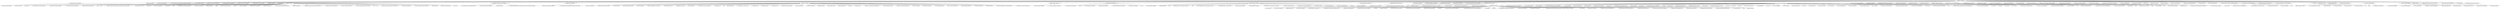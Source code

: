 strict digraph G {
	graph [bb="0,0,66536,252",
		rankdir=TB
	];
	node [label="\N"];
	"US FEDERAL GOVERNMENT0"	[height=0.5,
		label="US FEDERAL GOVERNMENT",
		pos="52178,234",
		width=4.1524];
	"American Battle Monuments Commission0"	[height=0.5,
		label="American Battle Monuments Commission",
		pos="2002.3,162",
		width=5.6509];
	"US FEDERAL GOVERNMENT0" -> "American Battle Monuments Commission0"	[pos="e,2202.7,165.37 52029,233.01 49448,233.08 14200,233.06 3857.3,180 3261.7,176.94 2558.5,169.43 2214.1,165.5"];
	"Appraisal Subcommittee0"	[height=0.5,
		label="Appraisal Subcommittee",
		pos="3991.3,162",
		width=3.4664];
	"US FEDERAL GOVERNMENT0" -> "Appraisal Subcommittee0"	[pos="e,4077,175.48 52029,232.97 49119,232.27 4769.5,221.06 4125.3,180 4113.3,179.23 4100.8,178.09 4088.3,176.76"];
	"Armed Forces Retirement Home0"	[height=0.5,
		label="Armed Forces Retirement Home",
		pos="4295.3,162",
		width=4.4774];
	"US FEDERAL GOVERNMENT0" -> "Armed Forces Retirement Home0"	[pos="e,4405,175.56 52029,232.94 49130,231.69 5105.4,212.28 4465.3,180 4449.4,179.2 4432.8,177.99 4416.3,176.57"];
	"Barry Goldwater Scholarship and Excellence in Education Foundation0"	[height=0.5,
		label="Barry Goldwater Scholarship and Excellence in Education Foundation",
		pos="4809.3,162",
		width=9.2978];
	"US FEDERAL GOVERNMENT0" -> "Barry Goldwater Scholarship and Excellence in Education Foundation0"	[pos="e,5034.4,175.71 52029,232.93 49175,231.66 6414.6,211.97 5152.3,180 5117.8,179.12 5081.3,177.77 5045.5,176.21"];
	"Central Intelligence Agency0"	[height=0.5,
		label="Central Intelligence Agency",
		pos="5301.3,162",
		width=3.8816];
	"US FEDERAL GOVERNMENT0" -> "Central Intelligence Agency0"	[pos="e,5397,175.52 52029,232.95 49163,231.93 6076.7,215.97 5450.3,180 5436.7,179.22 5422.4,178.04 5408.3,176.66"];
	"Commodity Futures Trading Commission0"	[height=0.5,
		label="Commodity Futures Trading Commission",
		pos="5661.3,162",
		width=5.6148];
	"US FEDERAL GOVERNMENT0" -> "Commodity Futures Trading Commission0"	[pos="e,5798.3,175.62 52029,233 49197,232.9 7114.3,230.66 5872.3,180 5852,179.17 5830.6,177.91 5809.6,176.43"];
	"Consumer Financial Protection Bureau0"	[height=0.5,
		label="Consumer Financial Protection Bureau",
		pos="6072.3,162",
		width=5.3079];
	"US FEDERAL GOVERNMENT0" -> "Consumer Financial Protection Bureau0"	[pos="e,6201.9,175.6 52029,233 49210,233.06 7503.2,232.93 6272.3,180 6253.2,179.18 6233,177.92 6213.2,176.46"];
	"Consumer Product Safety Commission0"	[height=0.5,
		label="Consumer Product Safety Commission",
		pos="6471.3,162",
		width=5.2718];
	"US FEDERAL GOVERNMENT0" -> "Consumer Product Safety Commission0"	[pos="e,6600,175.58 52029,233 49222,233.04 7890.4,232.73 6670.3,180 6651.2,179.17 6631.1,177.91 6611.3,176.44"];
	"Defense Nuclear Facilities Safety Board0"	[height=0.5,
		label="Defense Nuclear Facilities Safety Board",
		pos="6875.3,162",
		width=5.4523];
	"US FEDERAL GOVERNMENT0" -> "Defense Nuclear Facilities Safety Board0"	[pos="e,7008.1,175.6 52029,233 49236,232.91 8289.3,230.75 7080.3,180 7060.6,179.17 7039.9,177.91 7019.4,176.44"];
	"Delta Regional Authority0"	[height=0.5,
		label="Delta Regional Authority",
		pos="7215.3,162",
		width=3.5025];
	"US FEDERAL GOVERNMENT0" -> "Delta Regional Authority0"	[pos="e,7301.6,175.48 52029,232.95 49226,232.04 7950.6,218 7350.3,180 7338.1,179.23 7325.3,178.07 7312.7,176.72"];
	"Denali Commission0"	[height=0.5,
		label="Denali Commission",
		pos="7459.3,162",
		width=2.7803];
	"US FEDERAL GOVERNMENT0" -> "Denali Commission0"	[pos="e,7528.3,175.4 52029,232.98 49232,232.63 8165,226.61 7568.3,180 7559,179.27 7549.3,178.2 7539.6,176.95"];
	"Department of Defense0"	[height=0.5,
		label="Department of Defense",
		pos="7696.3,162",
		width=3.3039];
	"US FEDERAL GOVERNMENT0" -> "Department of Defense0"	[pos="e,7814.9,163.46 52029,232.9 50087,231.63 29596,217.52 13044,180 10962,175.28 8422.7,165.78 7826.1,163.5"];
	"Department of Housing and Urban Development0"	[height=0.5,
		label="Department of Housing and Urban Development",
		pos="13290,162",
		width=6.5716];
	"US FEDERAL GOVERNMENT0" -> "Department of Housing and Urban Development0"	[pos="e,13522,165.9 52029,232.96 49784,232.39 22927,224.6 15016,180 14487,177.02 13867,170.07 13533,166.04"];
	"Department of Veterans Affairs0"	[height=0.5,
		label="Department of Veterans Affairs",
		pos="15180,162",
		width=4.3149];
	"US FEDERAL GOVERNMENT0" -> "Department of Veterans Affairs0"	[pos="e,15335,163.49 52029,232.81 50317,230.57 34265,209.22 21281,180 18926,174.7 16059,165.78 15347,163.53"];
	"Department of the Interior0"	[height=0.5,
		label="Department of the Interior",
		pos="21425,162",
		width=3.7552];
	"US FEDERAL GOVERNMENT0" -> "Department of the Interior0"	[pos="e,21561,163.38 52029,232.7 50528,229.68 38022,204.37 27892,180 25362,173.91 22275,165.37 21572,163.41"];
	"Election Assistance Commission0"	[height=0.5,
		label="Election Assistance Commission",
		pos="28062,162",
		width=4.4593];
	"US FEDERAL GOVERNMENT0" -> "Election Assistance Commission0"	[pos="e,28220,165.56 52029,232.87 50305,231.34 34182,216.21 29391,180 28975,176.85 28484,169.68 28232,165.74"];
	"Environmental Protection Agency0"	[height=0.5,
		label="Environmental Protection Agency",
		pos="29567,162",
		width=4.6399];
	"US FEDERAL GOVERNMENT0" -> "Environmental Protection Agency0"	[pos="e,29734,163.89 52029,232.69 50719,229.95 41051,209.28 33206,180 31876,175.04 30273,166.74 29745,163.95"];
	"Executive Office of the President0"	[height=0.5,
		label="Executive Office of the President",
		pos="33379,162",
		width=4.5496];
	"US FEDERAL GOVERNMENT0" -> "Executive Office of the President0"	[pos="e,33542,164.16 52029,232.67 50836,229.98 42732,211.09 36148,180 35167,175.37 33990,167.31 33553,164.24"];
	"Federal Communications Commission0"	[height=0.5,
		label="Federal Communications Commission",
		pos="36343,162",
		width=5.1634];
	"US FEDERAL GOVERNMENT0" -> "Federal Communications Commission0"	[pos="e,36516,168.87 52029,232.98 50649,232.71 40117,229.07 36959,180 36814,177.74 36650,173.1 36527,169.23"];
	"Federal Deposit Insurance Corporation0"	[height=0.5,
		label="Federal Deposit Insurance Corporation",
		pos="37160,162",
		width=5.3259];
	"US FEDERAL GOVERNMENT0" -> "Federal Deposit Insurance Corporation0"	[pos="e,37327,171.29 52029,232.8 50582,230.82 39092,214.1 37572,180 37495,178.27 37410,175 37338,171.78"];
	"Federal Election Commission0"	[height=0.5,
		label="Federal Election Commission",
		pos="37727,162",
		width=4.0621];
	"US FEDERAL GOVERNMENT0" -> "Federal Election Commission0"	[pos="e,37827,175.48 52029,232.9 50553,231.81 38627,221.79 37883,180 37869,179.19 37854,177.99 37839,176.59"];
	"Federal Energy Regulatory Commission0"	[height=0.5,
		label="Federal Energy Regulatory Commission",
		pos="38088,162",
		width=5.4523];
	"US FEDERAL GOVERNMENT0" -> "Federal Energy Regulatory Commission0"	[pos="e,38222,175.59 52029,232.77 50577,230.48 39016,211.27 38293,180 38274,179.15 38253,177.89 38233,176.42"];
	"Federal Housing Finance Agency0"	[height=0.5,
		label="Federal Housing Finance Agency",
		pos="38465,162",
		width=4.5315];
	"US FEDERAL GOVERNMENT0" -> "Federal Housing Finance Agency0"	[pos="e,38577,175.52 52029,232.82 50596,231.03 39342,215.85 38638,180 38622,179.17 38605,177.93 38588,176.49"];
	"Federal Maritime Commission0"	[height=0.5,
		label="Federal Maritime Commission",
		pos="38798,162",
		width=4.2066];
	"US FEDERAL GOVERNMENT0" -> "Federal Maritime Commission0"	[pos="e,38902,175.48 52029,232.83 50615,231.22 39645,217.49 38959,180 38944,179.18 38929,177.96 38913,176.54"];
	"Federal Permitting Improvement Steering Council0"	[height=0.5,
		label="Federal Permitting Improvement Steering Council",
		pos="39212,162",
		width=6.7883];
	"US FEDERAL GOVERNMENT0" -> "Federal Permitting Improvement Steering Council0"	[pos="e,39378,175.61 52029,232.95 50690,232.42 40781,226.91 39465,180 39441,179.12 39415,177.81 39389,176.29"];
	"Federal Reserve Board of Governors0"	[height=0.5,
		label="Federal Reserve Board of Governors",
		pos="39654,162",
		width=5.0009];
	"US FEDERAL GOVERNMENT0" -> "Federal Reserve Board of Governors0"	[pos="e,39834,164 52029,232.17 50728,224.89 41309,172.25 39845,164.07"];
	"General Services Administration0"	[height=0.5,
		label="General Services Administration",
		pos="47404,162",
		width=4.4954];
	"US FEDERAL GOVERNMENT0" -> "General Services Administration0"	[pos="e,47564,165.34 52031,230.84 51329,220.54 48326,176.51 47575,165.5"];
	"Harry S. Truman Scholarship Foundation0"	[height=0.5,
		label="Harry S. Truman Scholarship Foundation",
		pos="49423,162",
		width=5.5967];
	"US FEDERAL GOVERNMENT0" -> "Harry S. Truman Scholarship Foundation0"	[pos="e,49562,175.42 52029,233.01 51636,232.37 50542,226.21 49633,180 49614,179.02 49594,177.71 49574,176.27"];
	"Inter-American Foundation0"	[height=0.5,
		label="Inter-American Foundation",
		pos="49778,162",
		width=3.7733];
	"US FEDERAL GOVERNMENT0" -> "Inter-American Foundation0"	[pos="e,49873,175.34 52030,231.32 51596,226.13 50335,208.9 49923,180 49910,179.1 49897,177.89 49884,176.52"];
	"James Madison Memorial Fellowship Foundation0"	[height=0.5,
		label="James Madison Memorial Fellowship Foundation",
		pos="50168,162",
		width=6.5536];
	"US FEDERAL GOVERNMENT0" -> "James Madison Memorial Fellowship Foundation0"	[pos="e,50332,175.27 52031,230.53 51728,225.03 51013,209.8 50413,180 50391,178.88 50367,177.5 50344,176.01"];
	"Japan-US Friendship Commission0"	[height=0.5,
		label="Japan-US Friendship Commission",
		pos="50588,162",
		width=4.6218];
	"US FEDERAL GOVERNMENT0" -> "Japan-US Friendship Commission0"	[pos="e,50705,175.21 52031,230.34 51774,225.05 51226,210.94 50764,180 50749,178.95 50732,177.64 50716,176.22"];
	"Legal Services Corporation0"	[height=0.5,
		label="Legal Services Corporation",
		pos="50910,162",
		width=3.8094];
	"US FEDERAL GOVERNMENT0" -> "Legal Services Corporation0"	[pos="e,51007,175.18 52033,229.33 51819,223.2 51406,208.62 51056,180 51044,178.99 51031,177.74 51018,176.39"];
	"Marine Mammal Commission0"	[height=0.5,
		label="Marine Mammal Commission",
		pos="51212,162",
		width=4.0802];
	"US FEDERAL GOVERNMENT0" -> "Marine Mammal Commission0"	[pos="e,51317,175.01 52043,225.96 51883,217.15 51606,200.68 51368,180 51355,178.86 51342,177.55 51328,176.18"];
	"Millennium Challenge Corporation0"	[height=0.5,
		label="Millennium Challenge Corporation",
		pos="51548,162",
		width=4.7482];
	"US FEDERAL GOVERNMENT0" -> "Millennium Challenge Corporation0"	[pos="e,51663,175.72 52071,221.09 51961,208.88 51790,189.9 51674,176.99"];
	"National Archives and Records Administration0"	[height=0.5,
		label="National Archives and Records Administration",
		pos="51962,162",
		width=6.2647];
	"US FEDERAL GOVERNMENT0" -> "National Archives and Records Administration0"	[pos="e,52015,179.92 52128,216.59 52097,206.68 52058,193.96 52025,183.41"];
	"National Capital Planning Commission0"	[height=0.5,
		label="National Capital Planning Commission",
		pos="52395,162",
		width=5.2718];
	"US FEDERAL GOVERNMENT0" -> "National Capital Planning Commission0"	[pos="e,52344,179.71 52229,216.68 52260,206.69 52300,193.85 52333,183.22"];
	"National Council on Disability0"	[height=0.5,
		label="National Council on Disability",
		pos="52752,162",
		width=4.1524];
	"US FEDERAL GOVERNMENT0" -> "National Council on Disability0"	[pos="e,52650,175.48 52281,220.53 52381,208.26 52534,189.57 52639,176.85"];
	"National Credit Union Administration0"	[height=0.5,
		label="National Credit Union Administration",
		pos="53105,162",
		width=5.1454];
	"US FEDERAL GOVERNMENT0" -> "National Credit Union Administration0"	[pos="e,52972,174.87 52306,224.33 52452,214.27 52699,196.9 52910,180 52927,178.69 52944,177.27 52961,175.83"];
	"National Labor Relations Board0"	[height=0.5,
		label="National Labor Relations Board",
		pos="53466,162",
		width=4.3691];
	"US FEDERAL GOVERNMENT0" -> "National Labor Relations Board0"	[pos="e,53355,175.14 52322,228.71 52535,221.76 52949,206.12 53299,180 53314,178.92 53329,177.62 53344,176.22"];
	"National Mediation Board0"	[height=0.5,
		label="National Mediation Board",
		pos="53772,162",
		width=3.6288];
	"US FEDERAL GOVERNMENT0" -> "National Mediation Board0"	[pos="e,53681,175.22 52327,231.72 52590,228.53 53156,217.52 53632,180 53644,179.05 53657,177.83 53670,176.49"];
	"National Science Foundation0"	[height=0.5,
		label="National Science Foundation",
		pos="54064,162",
		width=3.9899];
	"US FEDERAL GOVERNMENT0" -> "National Science Foundation0"	[pos="e,53965,175.31 52328,232.5 52628,230.59 53327,221.62 53912,180 53926,179.05 53940,177.81 53954,176.44"];
	"National Security Commission on Artificial Intelligence0"	[height=0.5,
		label="National Security Commission on Artificial Intelligence",
		pos="54491,162",
		width=7.3841];
	"US FEDERAL GOVERNMENT0" -> "National Security Commission on Artificial Intelligence0"	[pos="e,54307,175.34 52326,230.98 52662,225.99 53509,211.15 54217,180 54243,178.88 54269,177.49 54296,175.99"];
	"National Transportation Safety Board0"	[height=0.5,
		label="National Transportation Safety Board",
		pos="54961,162",
		width=5.1634];
	"US FEDERAL GOVERNMENT0" -> "National Transportation Safety Board0"	[pos="e,54833,175.39 52328,233.41 52725,233.75 53840,229.8 54766,180 54784,179.03 54803,177.74 54822,176.29"];
	"Northern Border Regional Commission0"	[height=0.5,
		label="Northern Border Regional Commission",
		pos="55357,162",
		width=5.3259];
	"US FEDERAL GOVERNMENT0" -> "Northern Border Regional Commission0"	[pos="e,55225,175.43 52327,231.67 52849,226.78 54597,208.62 55156,180 55175,179.05 55195,177.75 55214,176.3"];
	"Nuclear Regulatory Commission0"	[height=0.5,
		label="Nuclear Regulatory Commission",
		pos="55728,162",
		width=4.4774];
	"US FEDERAL GOVERNMENT0" -> "Nuclear Regulatory Commission0"	[pos="e,55617,175.46 52328,232.33 52895,229.52 54916,217.08 55558,180 55574,179.1 55590,177.86 55606,176.45"];
	"Occupational Safety & Health Review Commission0"	[height=0.5,
		label="Occupational Safety & Health Review Commission",
		pos="56152,162",
		width=6.8063];
	"US FEDERAL GOVERNMENT0" -> "Occupational Safety & Health Review Commission0"	[pos="e,55985,175.47 52327,231.93 52929,227.42 55185,208.94 55898,180 55923,179.01 55948,177.66 55974,176.15"];
	"Office of Government Ethics0"	[height=0.5,
		label="Office of Government Ethics",
		pos="56557,162",
		width=3.9358];
	"US FEDERAL GOVERNMENT0" -> "Office of Government Ethics0"	[pos="e,56460,175.44 52328,233.13 52982,233.36 55589,231.04 56406,180 56420,179.15 56434,177.95 56448,176.58"];
	"Postal Regulatory Commission0"	[height=0.5,
		label="Postal Regulatory Commission",
		pos="56869,162",
		width=4.2427];
	"US FEDERAL GOVERNMENT0" -> "Postal Regulatory Commission0"	[pos="e,56765,175.49 52328,233.13 53010,233.45 55827,231.55 56708,180 56723,179.14 56738,177.92 56754,176.53"];
	"Presidio Trust0"	[height=0.5,
		label="Presidio Trust",
		pos="57116,162",
		width=2.1304];
	"US FEDERAL GOVERNMENT0" -> "Presidio Trust0"	[pos="e,57063,175.23 52328,233.03 53094,232.95 56555,229.82 57031,180 57038,179.29 57045,178.3 57052,177.15"];
	"Selective Service System0"	[height=0.5,
		label="Selective Service System",
		pos="57339,162",
		width=3.5566];
	"US FEDERAL GOVERNMENT0" -> "Selective Service System0"	[pos="e,57251,175.44 52328,232.43 53109,229.32 56706,213.29 57202,180 57215,179.18 57227,178.01 57240,176.67"];
	"Smithsonian Institution0"	[height=0.5,
		label="Smithsonian Institution",
		pos="57605,162",
		width=3.34];
	"US FEDERAL GOVERNMENT0" -> "Smithsonian Institution0"	[pos="e,57523,175.41 52328,232.59 53134,230.21 56952,217.06 57476,180 57488,179.2 57500,178.05 57511,176.73"];
	"Social Security Advisory Board0"	[height=0.5,
		label="Social Security Advisory Board",
		pos="57898,162",
		width=4.2968];
	"US FEDERAL GOVERNMENT0" -> "Social Security Advisory Board0"	[pos="e,57792,175.47 52328,232.41 53157,229.05 57182,211.2 57734,180 57749,179.15 57765,177.93 57781,176.53"];
	"Southeast Crescent Regional Commission0"	[height=0.5,
		label="Southeast Crescent Regional Commission",
		pos="58275,162",
		width=5.687];
	"US FEDERAL GOVERNMENT0" -> "Southeast Crescent Regional Commission0"	[pos="e,58136,175.55 52328,233.09 53127,233.33 56897,231.7 58062,180 58083,179.1 58104,177.82 58125,176.35"];
	"State Justice Institute0"	[height=0.5,
		label="State Justice Institute",
		pos="58610,162",
		width=3.1233];
	"US FEDERAL GOVERNMENT0" -> "State Justice Institute0"	[pos="e,58533,175.4 52328,232.92 53224,232.29 57858,226.79 58489,180 58500,179.22 58511,178.1 58522,176.81"];
	"Surface Transportation Board0"	[height=0.5,
		label="Surface Transportation Board",
		pos="58890,162",
		width=4.1524];
	"US FEDERAL GOVERNMENT0" -> "Surface Transportation Board0"	[pos="e,58788,175.46 52328,232.68 53243,230.57 58074,217.72 58731,180 58746,179.16 58762,177.93 58777,176.52"];
	"The United States World War One Centennial Commission0"	[height=0.5,
		label="The United States World War One Centennial Commission",
		pos="59338,162",
		width=7.7993];
	"US FEDERAL GOVERNMENT0" -> "The United States World War One Centennial Commission0"	[pos="e,59148,175.56 52328,232.88 53204,232.04 57674,225.55 59048,180 59077,179.06 59107,177.7 59136,176.16"];
	"U.S. Agency for International Development0"	[height=0.5,
		label="U.S. Agency for International Development",
		pos="59847,162",
		width=5.8314];
	"US FEDERAL GOVERNMENT0" -> "U.S. Agency for International Development0"	[pos="e,59704,175.56 52328,232.57 53314,229.65 58875,211.88 59628,180 59649,179.11 59671,177.83 59693,176.35"];
	"United States Holocaust Memorial Museum0"	[height=0.5,
		label="United States Holocaust Memorial Museum",
		pos="60289,162",
		width=5.9578];
	"US FEDERAL GOVERNMENT0" -> "United States Holocaust Memorial Museum0"	[pos="e,60144,175.57 52328,232.62 53348,229.95 59267,213.13 60066,180 60088,179.11 60110,177.82 60132,176.33"];
	"United States Interagency Council on Homelessness0"	[height=0.5,
		label="United States Interagency Council on Homelessness",
		pos="60776,162",
		width=7.0771];
	"US FEDERAL GOVERNMENT0" -> "United States Interagency Council on Homelessness0"	[pos="e,60604,175.57 52328,233.24 53309,234.61 58828,239.53 60512,180 60538,179.09 60565,177.76 60592,176.23"];
	"U.S. Courts0"	[height=0.5,
		label="U.S. Courts",
		pos="61602,162",
		width=1.7693];
	"US FEDERAL GOVERNMENT0" -> "U.S. Courts0"	[pos="e,61539,165.41 52328,232.6 53342,229.84 59243,212.56 61040,180 61215,176.84 61420,169.79 61528,165.83"];
	"Architect of the Capitol0"	[height=0.5,
		label="Architect of the Capitol",
		pos="61803,162",
		width=3.3039];
	"US FEDERAL GOVERNMENT0" -> "Architect of the Capitol0"	[pos="e,61722,175.43 52328,232.71 53500,230.33 61189,213.5 61675,180 61687,179.22 61699,178.08 61710,176.75"];
	"Congressional Budget Office0"	[height=0.5,
		label="Congressional Budget Office",
		pos="62083,162",
		width=3.9719];
	"US FEDERAL GOVERNMENT0" -> "Congressional Budget Office0"	[pos="e,61985,175.5 52328,233.15 53481,234.15 60934,238.34 61931,180 61945,179.19 61960,178.01 61974,176.64"];
	"Cyberspace Solarium Commission0"	[height=0.5,
		label="Cyberspace Solarium Commission",
		pos="62413,162",
		width=4.694];
	"US FEDERAL GOVERNMENT0" -> "Cyberspace Solarium Commission0"	[pos="e,62298,175.53 52328,233.03 53501,233.13 61205,231.83 62235,180 62252,179.16 62270,177.93 62287,176.5"];
	"Government Accountability Office0"	[height=0.5,
		label="Government Accountability Office",
		pos="63054,162",
		width=4.6399];
	"US FEDERAL GOVERNMENT0" -> "Government Accountability Office0"	[pos="e,62902,169.79 52328,232.89 53442,231.97 60464,224.47 62591,180 62691,177.92 62802,173.87 62891,170.25"];
	"Government Publishing Office0"	[height=0.5,
		label="Government Publishing Office",
		pos="64026,162",
		width=4.1705];
	"US FEDERAL GOVERNMENT0" -> "Government Publishing Office0"	[pos="e,63881,166.82 52328,233.22 53295,234.42 58770,238.33 63230,180 63452,177.1 63709,171.14 63870,167.11"];
	"Library of Congress0"	[height=0.5,
		label="Library of Congress",
		pos="64297,162",
		width=2.8525];
	"US FEDERAL GOVERNMENT0" -> "Library of Congress0"	[pos="e,64226,175.41 52328,232.97 53667,232.59 63565,228.16 64185,180 64195,179.25 64205,178.17 64215,176.9"];
	"Medicaid and CHIP Payment and Access Commission0"	[height=0.5,
		label="Medicaid and CHIP Payment and Access Commission",
		pos="64675,162",
		width=7.1494];
	"US FEDERAL GOVERNMENT0" -> "Medicaid and CHIP Payment and Access Commission0"	[pos="e,64501,175.62 52328,232.89 53638,231.88 63145,223.1 64409,180 64435,179.11 64463,177.78 64490,176.26"];
	"Office of Congressional Workplace Rights0"	[height=0.5,
		label="Office of Congressional Workplace Rights",
		pos="65153,162",
		width=5.6148];
	"US FEDERAL GOVERNMENT0" -> "Office of Congressional Workplace Rights0"	[pos="e,65016,175.56 52328,233.07 53670,233.6 63620,235.62 64941,180 64962,179.14 64983,177.86 65004,176.38"];
	"U.S. Capitol Police0"	[height=0.5,
		label="U.S. Capitol Police",
		pos="65469,162",
		width=2.6539];
	"US FEDERAL GOVERNMENT0" -> "U.S. Capitol Police0"	[pos="e,65403,175.33 52328,233.07 53740,233.65 64681,236.31 65364,180 65373,179.26 65383,178.19 65392,176.93"];
	"Western Hemisphere Drug Policy Commission0"	[height=0.5,
		label="Western Hemisphere Drug Policy Commission",
		pos="65807,162",
		width=6.2467];
	"US FEDERAL GOVERNMENT0" -> "Western Hemisphere Drug Policy Commission0"	[pos="e,65655,175.62 52328,233.04 53707,233.28 64185,233.36 65574,180 65597,179.14 65620,177.85 65644,176.37"];
	"Office of Chief Information Officer0"	[height=0.5,
		label="Office of Chief Information Officer",
		pos="168.34,90",
		width=4.676];
	"American Battle Monuments Commission0" -> "Office of Chief Information Officer0"	[pos="e,285.36,103.3 1801.9,158.71 1490.1,154.22 870.26,141.57 345.34,108 329.57,106.99 313.03,105.71 296.65,104.3"];
	"DNI Open Source Center0"	[height=0.5,
		label="DNI Open Source Center",
		pos="480.34,90",
		width=3.5025];
	"Central Intelligence Agency0" -> "DNI Open Source Center0"	[pos="e,566.97,103.44 5205.5,148.49 5188.2,146.65 5170.2,145.04 5153.3,144 4146.7,82.372 1621.6,175.11 615.34,108 603.33,107.2 590.77,\
106.05 578.33,104.71"];
	"CIA\GCS OSEG0"	[height=0.5,
		label="CIA\GCS OSEG",
		pos="703.34,90",
		width=2.1845];
	"Central Intelligence Agency0" -> "CIA\GCS OSEG0"	[pos="e,757.87,103.25 5205.5,148.49 5188.2,146.66 5170.2,145.04 5153.3,144 4669.5,114.3 1272.7,156.69 790.34,108 783.4,107.3 776.2,106.32 \
769.04,105.17"];
	"U.S. Commodity Futures Trading Commission0"	[height=0.5,
		label="U.S. Commodity Futures Trading Commission",
		pos="1023.3,90",
		width=6.2106];
	"Commodity Futures Trading Commission0" -> "U.S. Commodity Futures Trading Commission0"	[pos="e,1175.5,103.56 5523.5,148.46 5499.2,146.66 5474,145.05 5450.3,144 3587.7,61.078 3118.3,184.17 1255.3,108 1233.1,107.09 1209.8,105.79 \
1186.8,104.3"];
	"US Consumer Product Safety Commission0"	[height=0.5,
		label="US Consumer Product Safety Commission",
		pos="1471.3,90",
		width=5.7412];
	"Consumer Product Safety Commission0" -> "US Consumer Product Safety Commission0"	[pos="e,1612.4,103.55 6341.9,148.48 6318.8,146.66 6294.8,145.05 6272.3,144 4236.7,49.202 3723.3,196 1687.3,108 1666.8,107.11 1645.2,105.83 \
1623.9,104.36"];
	"U.S. Consumer Product Safety Commission0"	[height=0.5,
		label="U.S. Consumer Product Safety Commission",
		pos="1907.3,90",
		width=5.8675];
	"Consumer Product Safety Commission0" -> "U.S. Consumer Product Safety Commission0"	[pos="e,2051.3,103.55 6341.6,148.48 6318.6,146.66 6294.8,145.05 6272.3,144 4432.1,57.531 3967.9,187.01 2127.3,108 2106.4,107.1 2084.4,\
105.81 2062.6,104.34"];
	"Advanced Distributed Learning Initiative0"	[height=0.5,
		label="Advanced Distributed Learning Initiative",
		pos="2337.3,90",
		width=5.5787];
	"Department of Defense0" -> "Advanced Distributed Learning Initiative0"	[pos="e,2474.2,103.54 7614.5,148.59 7599.2,146.71 7583.3,145.04 7568.3,144 6455.2,66.397 3662.1,157.05 2547.3,108 2527.4,107.12 2506.4,\
105.84 2485.7,104.38"];
	AFTAC0	[height=0.5,
		label=AFTAC,
		pos="2598.3,90",
		width=1.1735];
	"Department of Defense0" -> AFTAC0	[pos="e,2629,102.93 7614.5,148.59 7599.2,146.71 7583.3,145.05 7568.3,144 7295.7,124.97 2918.9,152.76 2649.3,108 2646.2,107.48 2643,106.79 \
2639.8,105.99"];
	aftac0	[height=0.5,
		label=aftac,
		pos="2692.3,90",
		width=0.93881];
	"Department of Defense0" -> aftac0	[pos="e,2716.9,102.49 7614.5,148.6 7599.2,146.71 7583.3,145.05 7568.3,144 7300.5,125.29 2998.9,159.23 2735.3,108 2732.8,107.51 2730.3,\
106.89 2727.8,106.17"];
	"Office of the Under Secretary of Defense for Acquisition, Technology and Logistics0"	[height=0.5,
		label="Office of the Under Secretary of Defense for Acquisition, Technology and Logistics",
		pos="3137.3,90",
		width=10.923];
	"Department of Defense0" -> "Office of the Under Secretary of Defense for Acquisition, Technology and Logistics0"	[pos="e,3405.3,103.55 7614.5,148.61 7599.2,146.73 7583.3,145.06 7568.3,144 6675.4,80.955 4435.2,130.87 3540.3,108 3500.3,106.98 3458.1,\
105.57 3416.7,103.99"];
	"CIVIL AIR PATROL, USAF AUX.0"	[height=0.5,
		label="CIVIL AIR PATROL, USAF AUX.",
		pos="3704.3,90",
		width=4.3149];
	"Department of Defense0" -> "CIVIL AIR PATROL, USAF AUX.0"	[pos="e,3810.7,103.43 7614.2,148.58 7599,146.71 7583.2,145.06 7568.3,144 6748.4,85.778 4690.1,154.17 3869.3,108 3853.9,107.13 3837.7,105.88 \
3821.7,104.45"];
	"Civil Air Patrol0"	[height=0.5,
		label="Civil Air Patrol",
		pos="3957.3,90",
		width=2.2026];
	"Department of Defense0" -> "Civil Air Patrol0"	[pos="e,4012.5,103.24 7614.2,148.59 7599,146.72 7583.2,145.06 7568.3,144 6787.4,88.358 4824.3,186.57 4045.3,108 4038.3,107.29 4031,106.3 \
4023.8,105.16"];
	"US Army Corps of Engineers0"	[height=0.5,
		label="US Army Corps of Engineers",
		pos="4199.3,90",
		width=4.026];
	"Department of Defense0" -> "US Army Corps of Engineers0"	[pos="e,4299,103.46 7614.2,148.6 7599,146.73 7583.2,145.07 7568.3,144 6855.7,92.873 5066.5,151.25 4353.3,108 4339.3,107.15 4324.6,105.94 \
4310.1,104.55"];
	"CNSS Secretariat0"	[height=0.5,
		label="CNSS Secretariat",
		pos="4455.3,90",
		width=2.5817];
	"Department of Defense0" -> "CNSS Secretariat0"	[pos="e,4519.9,103.29 7614.2,148.61 7599,146.73 7583.2,145.07 7568.3,144 6900.9,95.864 5223.9,167.18 4557.3,108 4548.8,107.24 4539.9,106.17 \
4531,104.94"];
	MCTFT0	[height=0.5,
		label=MCTFT,
		pos="4611.3,90",
		width=1.2457];
	"Department of Defense0" -> MCTFT0	[pos="e,4643.5,102.82 7614.2,148.61 7599,146.74 7583.2,145.08 7568.3,144 7246.6,120.72 4983.9,158.98 4665.3,108 4661.7,107.43 4658.1,106.66 \
4654.4,105.78"];
	"Combating Terrorism Technical Support Office0"	[height=0.5,
		label="Combating Terrorism Technical Support Office",
		pos="4901.3,90",
		width=6.3008];
	"Department of Defense0" -> "Combating Terrorism Technical Support Office0"	[pos="e,5056.8,103.46 7614.2,148.64 7599,146.77 7583.2,145.09 7568.3,144 6490.7,64.732 6216.9,154.84 5137.3,108 5114.9,107.03 5091.4,105.7 \
5068.1,104.21"];
	"Defense Cyber Crime Center0"	[height=0.5,
		label="Defense Cyber Crime Center",
		pos="5291.3,90",
		width=4.026];
	"Department of Defense0" -> "Defense Cyber Crime Center0"	[pos="e,5391,103.37 7613.9,148.63 7598.7,146.76 7583.1,145.1 7568.3,144 6627.3,73.762 6387.1,167.84 5445.3,108 5431.3,107.11 5416.6,105.88 \
5402.1,104.48"];
	"Defense Media Activity0"	[height=0.5,
		label="Defense Media Activity",
		pos="5572.3,90",
		width=3.2858];
	"Department of Defense0" -> "Defense Media Activity0"	[pos="e,5654.2,103.35 7613.9,148.66 7598.7,146.79 7583.1,145.12 7568.3,144 6739.9,81.209 6527.7,171.22 5699.3,108 5688.4,107.16 5676.9,\
106.01 5665.5,104.7"];
	FEHRM0	[height=0.5,
		label=FEHRM,
		pos="5756.3,90",
		width=1.336];
	"Department of Defense0" -> FEHRM0	[pos="e,5791,102.94 7613.9,148.67 7598.7,146.8 7583.1,145.13 7568.3,144 7179.4,114.28 6198.7,168.29 5813.3,108 5809.5,107.41 5805.7,106.63 \
5801.8,105.73"];
	"Federal Voting Assistance Program0"	[height=0.5,
		label="Federal Voting Assistance Program",
		pos="5996.3,90",
		width=4.8385];
	"Department of Defense0" -> "Federal Voting Assistance Program0"	[pos="e,6116.8,103.35 7613.5,148.69 7598.5,146.84 7583,145.16 7568.3,144 6952.7,95.28 6795.8,144.58 6179.3,108 6162.7,107.02 6145.3,105.73 \
6128.1,104.3"];
	"PEO DHMS0"	[height=0.5,
		label="PEO DHMS",
		pos="6253.3,90",
		width=1.8054];
	"Department of Defense0" -> "PEO DHMS0"	[pos="e,6299.3,103.03 7613.5,148.73 7598.5,146.87 7583,145.18 7568.3,144 7018.3,99.618 6874.7,178.11 6327.3,108 6321.8,107.29 6316,106.34 \
6310.2,105.25"];
	"National Security Agency0"	[height=0.5,
		label="National Security Agency",
		pos="6465.3,90",
		width=3.5747];
	"Department of Defense0" -> "National Security Agency0"	[pos="e,6555.4,103.22 7613.1,148.79 7598.3,146.93 7582.9,145.23 7568.3,144 7140.7,107.71 7031.2,142.27 6603.3,108 6591.5,107.05 6579,105.83 \
6566.7,104.49"];
	"Interagency OPSEC Support Staff0"	[height=0.5,
		label="Interagency OPSEC Support Staff",
		pos="6780.3,90",
		width=4.676];
	"Department of Defense0" -> "Interagency OPSEC Support Staff0"	[pos="e,6899.3,103.03 7612.1,148.92 7597.5,147.09 7582.5,145.36 7568.3,144 7297.5,118.08 7228.5,129.01 6957.3,108 6942.2,106.83 6926.4,\
105.48 6910.7,104.07"];
	"Interagency Training Center0"	[height=0.5,
		label="Interagency Training Center",
		pos="7109.3,90",
		width=3.9719];
	"Department of Defense0" -> "Interagency Training Center0"	[pos="e,7213.1,102.77 7610,149.32 7596,147.5 7581.8,145.67 7568.3,144 7504,136.01 7338,116.99 7224.3,104.04"];
	"Irregular Warfare Technical Support Directorate0"	[height=0.5,
		label="Irregular Warfare Technical Support Directorate",
		pos="7505.3,90",
		width=6.5355];
	"Department of Defense0" -> "Irregular Warfare Technical Support Directorate0"	[pos="e,7552,108.08 7652.5,144.94 7625.9,135.17 7591.5,122.58 7562.7,112.02"];
	"Defense Logistics Agency0"	[height=0.5,
		label="Defense Logistics Agency",
		pos="7888.3,90",
		width=3.5927];
	"Department of Defense0" -> "Defense Logistics Agency0"	[pos="e,7843.5,107.35 7740.4,144.94 7767.9,134.91 7803.5,121.91 7833,111.19"];
	"National Security Agency, Laboratory for Physical Sciences0"	[height=0.5,
		label="National Security Agency, Laboratory for Physical Sciences",
		pos="8321.3,90",
		width=7.9257];
	"Department of Defense0" -> "National Security Agency, Laboratory for Physical Sciences0"	[pos="e,8185.1,106.26 7789.9,150.52 7891.4,139.15 8054.9,120.84 8173.8,107.53"];
	"Defense Finance and Accounting Service0"	[height=0.5,
		label="Defense Finance and Accounting Service",
		pos="8825.3,90",
		width=5.5606];
	"Department of Defense0" -> "Defense Finance and Accounting Service0"	[pos="e,8682.8,102.99 7807.8,155.41 7980.7,146.54 8324.2,128.18 8615.3,108 8633.5,106.74 8652.5,105.33 8671.4,103.88"];
	"OFFICE OF WARRIOR CARE POLICY0"	[height=0.5,
		label="OFFICE OF WARRIOR CARE POLICY",
		pos="9225.3,90",
		width=5.0551];
	"Department of Defense0" -> "OFFICE OF WARRIOR CARE POLICY0"	[pos="e,9098,103.21 7813.2,158.3 8045.9,152.51 8583.4,136.98 9034.3,108 9051.3,106.91 9069.1,105.58 9086.8,104.14"];
	"Defense Counterintelligence and Security Agency0"	[height=0.5,
		label="Defense Counterintelligence and Security Agency",
		pos="9666.3,90",
		width=6.698];
	"Department of Defense0" -> "Defense Counterintelligence and Security Agency0"	[pos="e,9498.3,103.29 7814,158.88 8092.5,153.53 8814.1,137.74 9416.3,108 9439.2,106.87 9463.3,105.49 9487,104"];
	NRO0	[height=0.5,
		label=NRO,
		pos="9958.3,90",
		width=0.9027];
	"Department of Defense0" -> NRO0	[pos="e,9934.4,102.42 7815.3,160.66 8246.2,159.08 9710.6,150.6 9916.3,108 9918.8,107.49 9921.3,106.85 9923.7,106.12"];
	NSA0	[height=0.5,
		label=NSA,
		pos="10040,90",
		width=0.86659];
	"Department of Defense0" -> NSA0	[pos="e,10017,102.43 7815.2,160.83 8256.4,159.84 9785.4,153.16 9999.3,108 10002,107.52 10004,106.9 10006,106.21"];
	"National Security Education Program (NSEP) at DLNSEO0"	[height=0.5,
		label="National Security Education Program (NSEP) at DLNSEO",
		pos="10368,90",
		width=7.7451];
	"Department of Defense0" -> "National Security Education Program (NSEP) at DLNSEO0"	[pos="e,10176,103.36 7814.8,159.91 8162.7,156.36 9211.2,143.3 10080,108 10108,106.9 10136,105.5 10164,103.98"];
	"Office of Economic Adjustment0"	[height=0.5,
		label="Office of Economic Adjustment",
		pos="10818,90",
		width=4.2607];
	"Department of Defense0" -> "Office of Economic Adjustment0"	[pos="e,10713,103.39 7815,160.25 8294.4,157.01 10089,142.76 10656,108 10671,107.09 10687,105.85 10702,104.44"];
	"Office of Local Defense Community Cooperation0"	[height=0.5,
		label="Office of Local Defense Community Cooperation",
		pos="11223,90",
		width=6.4814];
	"Department of Defense0" -> "Office of Local Defense Community Cooperation0"	[pos="e,11063,103.44 7815.3,161.39 8243.2,162.29 9743.8,161.19 10980,108 11003,107.01 11028,105.67 11052,104.17"];
	"TAK Product Center0"	[height=0.5,
		label="TAK Product Center",
		pos="11578,90",
		width=2.8706];
	"Department of Defense0" -> "TAK Product Center0"	[pos="e,11506,103.3 7814.7,160.29 8413.6,156.57 11095,138.33 11465,108 11475,107.21 11485,106.09 11495,104.81"];
	"Technical Support Working Group0"	[height=0.5,
		label="Technical Support Working Group",
		pos="11867,90",
		width=4.6579];
	"Department of Defense0" -> "Technical Support Working Group0"	[pos="e,11752,103.44 7815.3,160.75 8392.8,159.32 10908,150.71 11690,108 11707,107.1 11724,105.84 11741,104.41"];
	"AFTAC/LSCSS0"	[height=0.5,
		label="AFTAC/LSCSS",
		pos="12129,90",
		width=2.1123];
	"Department of Defense0" -> "AFTAC/LSCSS0"	[pos="e,12076,103.22 7815.3,160.87 8469.3,159.96 11614,153.24 12044,108 12051,107.29 12058,106.29 12065,105.14"];
	"Dept. of Housing and Urban Development (HUD)0"	[height=0.5,
		label="Dept. of Housing and Urban Development (HUD)",
		pos="12462,90",
		width=6.6258];
	"Department of Housing and Urban Development0" -> "Dept. of Housing and Urban Development (HUD)0"	[pos="e,12617,104.07 13136,147.96 12992,135.75 12776,117.55 12628,105.03"];
	"Government National Mortgage Association0"	[height=0.5,
		label="Government National Mortgage Association",
		pos="12933,90",
		width=5.9578];
	"Department of Housing and Urban Development0" -> "Government National Mortgage Association0"	[pos="e,13015,107.09 13208,144.76 13153,134.14 13083,120.25 13026,109.25"];
	"Web Master  Pulic Affair0"	[height=0.5,
		label="Web Master  Pulic Affair",
		pos="13290,90",
		width=3.4483];
	"Department of Housing and Urban Development0" -> "Web Master  Pulic Affair0"	[pos="e,13290,108.1 13290,143.7 13290,136.41 13290,127.73 13290,119.54"];
	"U.S. Department of Housing and Urban Development, Office of Policy Development and Research0"	[height=0.5,
		label="U.S. Department of Housing and Urban Development, Office of Policy Development and Research",
		pos="13895,90",
		width=12.854];
	"Department of Housing and Urban Development0" -> "U.S. Department of Housing and Urban Development, Office of Policy Development and Research0"	[pos="e,13752,107.58 13417,146.37 13511,135.46 13640,120.49 13741,108.87"];
	"Department of Veterans Affairs - PREVENTS0"	[height=0.5,
		label="Department of Veterans Affairs - PREVENTS",
		pos="14593,90",
		width=6.0481];
	"Department of Veterans Affairs0" -> "Department of Veterans Affairs - PREVENTS0"	[pos="e,14714,105.38 15075,148.45 14977,136.77 14831,119.34 14725,106.74"];
	"Office of Information and Technology, IT Operations and Services (ITOPS)0"	[height=0.5,
		label="Office of Information and Technology, IT Operations and Services (ITOPS)",
		pos="15180,90",
		width=9.7491];
	"Department of Veterans Affairs0" -> "Office of Information and Technology, IT Operations and Services (ITOPS)0"	[pos="e,15180,108.1 15180,143.7 15180,136.41 15180,127.73 15180,119.54"];
	"Bureau of Land Management0"	[height=0.5,
		label="Bureau of Land Management",
		pos="15695,90",
		width=4.0441];
	"Department of the Interior0" -> "Bureau of Land Management0"	[pos="e,15795,103.44 21290,160.52 20491,157.6 16408,141.14 15850,108 15836,107.16 15821,105.94 15806,104.54"];
	"Advisory Committee on Water Information0"	[height=0.5,
		label="Advisory Committee on Water Information",
		pos="16067,90",
		width=5.7773];
	"Department of the Interior0" -> "Advisory Committee on Water Information0"	[pos="e,16209,103.52 21290,160.85 20582,159.88 17300,152.99 16284,108 16264,107.09 16242,105.8 16221,104.33"];
	"National Park Service0"	[height=0.5,
		label="National Park Service",
		pos="16405,90",
		width=3.1053];
	"Department of the Interior0" -> "National Park Service0"	[pos="e,16482,103.41 21290,160.59 20551,158.19 17011,144.88 16525,108 16515,107.21 16504,106.1 16493,104.81"];
	"Aquatic Nuisance Species Task Force0"	[height=0.5,
		label="Aquatic Nuisance Species Task Force",
		pos="16717,90",
		width=5.0732];
	"Department of the Interior0" -> "Aquatic Nuisance Species Task Force0"	[pos="e,16842,103.52 21290,160.82 20635,159.74 17793,152.51 16908,108 16891,107.11 16872,105.86 16854,104.43"];
	"Bureau of Indian Affairs0"	[height=0.5,
		label="Bureau of Indian Affairs",
		pos="17039,90",
		width=3.3761];
	"Department of the Interior0" -> "Bureau of Indian Affairs0"	[pos="e,17123,103.38 21290,160.26 20611,156.39 17589,137.64 17170,108 17159,107.18 17147,106.03 17135,104.7"];
	"Bureau of Land Management - Main Domain0"	[height=0.5,
		label="Bureau of Land Management - Main Domain",
		pos="17395,90",
		width=6.012];
	"Department of the Interior0" -> "Bureau of Land Management - Main Domain0"	[pos="e,17544,103.47 21290,160.23 20701,156.69 18358,140.79 17621,108 17600,107.05 17577,105.73 17555,104.24"];
	"Minerals Management Service0"	[height=0.5,
		label="Minerals Management Service",
		pos="17783,90",
		width=4.2607];
	"Department of the Interior0" -> "Minerals Management Service0"	[pos="e,17889,103.43 21290,160.56 20733,158.49 18614,148.08 17945,108 17931,107.11 17915,105.88 17900,104.48"];
	"US Department of the Interior0"	[height=0.5,
		label="US Department of the Interior",
		pos="18106,90",
		width=4.2246];
	"Department of the Interior0" -> "US Department of the Interior0"	[pos="e,18211,103.41 21290,160.33 20767,157.47 18869,144.74 18267,108 18253,107.1 18237,105.86 18222,104.46"];
	"Bureau Of Reclamation0"	[height=0.5,
		label="Bureau Of Reclamation",
		pos="18394,90",
		width=3.2858];
	"Department of the Interior0" -> "Bureau Of Reclamation0"	[pos="e,18476,103.31 21290,160.57 20793,158.7 19071,149.29 18522,108 18511,107.15 18499,105.98 18488,104.64"];
	"DOI - Bureau of Trust Funds Administration0"	[height=0.5,
		label="DOI - Bureau of Trust Funds Administration",
		pos="18745,90",
		width=5.9578];
	"Department of the Interior0" -> "DOI - Bureau of Trust Funds Administration0"	[pos="e,18893,103.4 21290,160.67 20919,159.2 19853,151.24 18968,108 18948,106.99 18926,105.66 18904,104.19"];
	"U.S Geological Survey0"	[height=0.5,
		label="U.S Geological Survey",
		pos="19091,90",
		width=3.1594];
	"Department of the Interior0" -> "U.S Geological Survey0"	[pos="e,19171,103.3 21291,159.78 20876,155.69 19621,140.87 19214,108 19204,107.15 19193,106 19182,104.7"];
	USGS0	[height=0.5,
		label=USGS,
		pos="19261,90",
		width=1.0652];
	"Department of the Interior0" -> USGS0	[pos="e,19289,102.58 21290,160.08 20855,156.79 19503,143.76 19309,108 19306,107.45 19303,106.73 19300,105.92"];
	"Bureau of Reclamation0"	[height=0.5,
		label="Bureau of Reclamation",
		pos="19434,90",
		width=3.2317];
	"Department of the Interior0" -> "Bureau of Reclamation0"	[pos="e,19515,103.28 21291,159.05 20922,153.4 19896,135.6 19559,108 19549,107.13 19538,105.98 19527,104.68"];
	"U.S. DEPARTMENT OF INTERIOR / OIG0"	[height=0.5,
		label="U.S. DEPARTMENT OF INTERIOR / OIG",
		pos="19763,90",
		width=5.4162];
	"Department of the Interior0" -> "U.S. DEPARTMENT OF INTERIOR / OIG0"	[pos="e,19900,103.25 21293,158.25 21036,152.49 20455,137.19 19967,108 19949,106.91 19930,105.57 19911,104.13"];
	"U.S. Geological Survey0"	[height=0.5,
		label="U.S. Geological Survey",
		pos="20092,90",
		width=3.2317];
	"Department of the Interior0" -> "U.S. Geological Survey0"	[pos="e,20174,103.14 21292,159.07 21069,154.96 20607,142.7 20218,108 20208,107.05 20197,105.86 20186,104.55"];
	"Interior Business Center0"	[height=0.5,
		label="Interior Business Center",
		pos="20352,90",
		width=3.4844];
	"Department of the Interior0" -> "Interior Business Center0"	[pos="e,20441,103.12 21296,156.54 21114,149.66 20775,134.4 20486,108 20475,106.99 20464,105.77 20452,104.46"];
	"U. S. Geological Survey0"	[height=0.5,
		label="U. S. Geological Survey",
		pos="20614,90",
		width=3.3039];
	"Department of the Interior0" -> "U. S. Geological Survey0"	[pos="e,20699,102.94 21304,153.61 21168,144.8 20939,128.64 20742,108 20732,106.91 20721,105.66 20710,104.34"];
	"National Wildfire Coordinating Group0"	[height=0.5,
		label="National Wildfire Coordinating Group",
		pos="20936,90",
		width=5.1273];
	"Department of the Interior0" -> "National Wildfire Coordinating Group0"	[pos="e,21037,105.45 21336,148.16 21255,136.59 21136,119.53 21049,107.06"];
	"Joint Fire Science Program0"	[height=0.5,
		label="Joint Fire Science Program",
		pos="21274,90",
		width=3.7733];
	"Department of the Interior0" -> "Joint Fire Science Program0"	[pos="e,21310,107.75 21389,144.23 21369,134.74 21343,122.77 21321,112.59"];
	"U.S. Fish and Wildlife Service0"	[height=0.5,
		label="U.S. Fish and Wildlife Service",
		pos="21576,90",
		width=4.1163];
	"Department of the Interior0" -> "U.S. Fish and Wildlife Service0"	[pos="e,21540,107.87 21462,144.23 21482,134.78 21508,122.86 21530,112.7"];
	"Department of Interior0"	[height=0.5,
		label="Department of Interior",
		pos="21859,90",
		width=3.2497];
	"Department of the Interior0" -> "Department of Interior0"	[pos="e,21781,103.67 21509,147.46 21584,135.4 21693,117.79 21770,105.45"];
	"Office of Aviation Services0"	[height=0.5,
		label="Office of Aviation Services",
		pos="22127,90",
		width=3.683];
	"Department of the Interior0" -> "Office of Aviation Services0"	[pos="e,22032,102.8 21536,151.32 21649,141.27 21830,124.69 21985,108 21997,106.79 22008,105.46 22020,104.11"];
	"National Business Center0"	[height=0.5,
		label="National Business Center",
		pos="22407,90",
		width=3.5927];
	"Department of the Interior0" -> "National Business Center0"	[pos="e,22316,103.06 21552,155.41 21717,147.58 22015,131.6 22269,108 22281,106.94 22293,105.69 22304,104.36"];
	"USGS-NWRC0"	[height=0.5,
		label="USGS-NWRC",
		pos="22626,90",
		width=2.004];
	"Department of the Interior0" -> "USGS-NWRC0"	[pos="e,22575,103.04 21561,161.54 21772,160.82 22192,153.12 22545,108 22551,107.23 22558,106.24 22564,105.14"];
	"US Geological Survey0"	[height=0.5,
		label="US Geological Survey",
		pos="22828,90",
		width=3.1053];
	"Department of the Interior0" -> "US Geological Survey0"	[pos="e,22750,103.15 21560,159.78 21794,156.69 22290,145.85 22707,108 22717,107.08 22728,105.9 22739,104.6"];
	"National Fire Plan Operations & Reporting System0"	[height=0.5,
		label="National Fire Plan Operations & Reporting System",
		pos="23205,90",
		width=6.8786];
	"Department of the Interior0" -> "National Fire Plan Operations & Reporting System0"	[pos="e,23032,103.24 21558,157.8 21822,151.1 22435,134.02 22949,108 22972,106.83 22997,105.43 23021,103.95"];
	"National Interagency Fire Center0"	[height=0.5,
		label="National Interagency Fire Center",
		pos="23636,90",
		width=4.5857];
	"Department of the Interior0" -> "National Interagency Fire Center0"	[pos="e,23522,103.32 21561,160.81 21888,159.63 22747,152.2 23462,108 23478,107.03 23495,105.75 23511,104.33"];
	"Office of Navajo and Hopi Indian Relocation0"	[height=0.5,
		label="Office of Navajo and Hopi Indian Relocation",
		pos="24032,90",
		width=5.9217];
	"Department of the Interior0" -> "Office of Navajo and Hopi Indian Relocation0"	[pos="e,23885,103.39 21561,160.56 21924,158.82 22955,150.24 23810,108 23831,106.99 23852,105.66 23874,104.19"];
	"Office of Surface Mining0"	[height=0.5,
		label="Office of Surface Mining",
		pos="24387,90",
		width=3.4303];
	"Department of the Interior0" -> "Office of Surface Mining0"	[pos="e,24302,103.34 21561,160.41 22049,157.98 23721,146.96 24254,108 24266,107.14 24278,105.96 24291,104.62"];
	"Piedras Blancas Light Station0"	[height=0.5,
		label="Piedras Blancas Light Station",
		pos="24677,90",
		width=4.1344];
	"Department of the Interior0" -> "Piedras Blancas Light Station0"	[pos="e,24575,103.41 21560,160.31 22077,157.41 23931,144.62 24519,108 24534,107.11 24549,105.89 24563,104.5"];
	"USGS Bird Banding Laboratory0"	[height=0.5,
		label="USGS Bird Banding Laboratory",
		pos="25001,90",
		width=4.3691];
	"Department of the Interior0" -> "USGS Bird Banding Laboratory0"	[pos="e,24893,103.42 21561,160.46 22111,158.04 24181,146.49 24835,108 24850,107.11 24866,105.87 24882,104.47"];
	"DOI - U.S. Fish and Wildlife Service0"	[height=0.5,
		label="DOI - U.S. Fish and Wildlife Service",
		pos="25351,90",
		width=4.8565];
	"Department of the Interior0" -> "DOI - U.S. Fish and Wildlife Service0"	[pos="e,25231,103.46 21561,160.5 22144,158.12 24444,146.46 25167,108 25184,107.09 25202,105.83 25220,104.4"];
	"Aviation Management Directorate0"	[height=0.5,
		label="Aviation Management Directorate",
		pos="25713,90",
		width=4.694];
	"Department of the Interior0" -> "Aviation Management Directorate0"	[pos="e,25598,103.45 21561,160.75 22179,159.41 24736,151.27 25535,108 25552,107.11 25569,105.85 25586,104.41"];
	"USGS/Denver Federal Center0"	[height=0.5,
		label="USGS/Denver Federal Center",
		pos="26048,90",
		width=4.0982];
	"Department of the Interior0" -> "USGS/Denver Federal Center0"	[pos="e,25947,103.45 21561,161.15 22211,161.59 25018,160.37 25891,108 25906,107.14 25921,105.93 25935,104.54"];
	"Yosemite National Park0"	[height=0.5,
		label="Yosemite National Park",
		pos="26332,90",
		width=3.3039];
	"Department of the Interior0" -> "Yosemite National Park0"	[pos="e,26251,103.45 21560,160.49 22289,157.59 25732,142.17 26205,108 26216,107.21 26228,106.09 26239,104.79"];
	"Bureau of Land Management - Utah Fire Info Domain0"	[height=0.5,
		label="Bureau of Land Management - Utah Fire Info Domain",
		pos="26728,90",
		width=7.1855];
	"Department of the Interior0" -> "Bureau of Land Management - Utah Fire Info Domain0"	[pos="e,26552,103.53 21561,160.55 22259,158.05 25466,144.74 26460,108 26486,107.04 26513,105.7 26540,104.19"];
	"US Geological Survey/Volcano Science Center0"	[height=0.5,
		label="US Geological Survey/Volcano Science Center",
		pos="27228,90",
		width=6.2106];
	"Department of the Interior0" -> "US Geological Survey/Volcano Science Center0"	[pos="e,27076,103.54 21561,160.88 22304,160.06 25890,153.76 26996,108 27019,107.08 27042,105.77 27065,104.29"];
	"US Election Assistance Commission0"	[height=0.5,
		label="US Election Assistance Commission",
		pos="27647,90",
		width=4.9287];
	"Election Assistance Commission0" -> "US Election Assistance Commission0"	[pos="e,27736,105.99 27976,146.41 27909,135.17 27817,119.62 27747,107.85"];
	"U. S. ELECTION ASSISTANCE COMMISSION0"	[height=0.5,
		label="U. S. ELECTION ASSISTANCE COMMISSION",
		pos="28062,90",
		width=6.1022];
	"Election Assistance Commission0" -> "U. S. ELECTION ASSISTANCE COMMISSION0"	[pos="e,28062,108.1 28062,143.7 28062,136.41 28062,127.73 28062,119.54"];
	"U.S. Environmental Protection Agency0"	[height=0.5,
		label="U.S. Environmental Protection Agency",
		pos="28488,90",
		width=5.2356];
	"Environmental Protection Agency0" -> "U.S. Environmental Protection Agency0"	[pos="e,28622,102.99 29420,153.29 29245,143.86 28944,126.82 28686,108 28669,106.76 28651,105.36 28634,103.92"];
	"EPA OIG0"	[height=0.5,
		label="EPA OIG",
		pos="28745,90",
		width=1.3902];
	"Environmental Protection Agency0" -> "EPA OIG0"	[pos="e,28782,102.74 29401,159.53 29246,155.79 29008,143.97 28804,108 28800,107.32 28797,106.49 28793,105.56"];
	"US Environmental Protection Agency0"	[height=0.5,
		label="US Environmental Protection Agency",
		pos="28998,90",
		width=5.1273];
	"Environmental Protection Agency0" -> "US Environmental Protection Agency0"	[pos="e,29110,104.71 29460,147.83 29364,135.96 29222,118.51 29121,106.08"];
	"Federal Remediation Roundtable0"	[height=0.5,
		label="Federal Remediation Roundtable",
		pos="29364,90",
		width=4.5315];
	"Environmental Protection Agency0" -> "Federal Remediation Roundtable0"	[pos="e,29413,107.67 29519,144.32 29490,134.45 29454,121.88 29424,111.42"];
	"US EPA, Great Lakes National Program Office0"	[height=0.5,
		label="US EPA, Great Lakes National Program Office",
		pos="29769,90",
		width=6.2106];
	"Environmental Protection Agency0" -> "US EPA, Great Lakes National Program Office0"	[pos="e,29720,108.04 29615,144.32 29644,134.56 29679,122.15 29709,111.76"];
	"Office of Federal Sustainability0"	[height=0.5,
		label="Office of Federal Sustainability",
		pos="30165,90",
		width=4.2968];
	"Environmental Protection Agency0" -> "Office of Federal Sustainability0"	[pos="e,30059,103.45 29677,148.12 29782,135.82 29940,117.35 30048,104.76"];
	"U.S. EPA 0"	[height=0.5,
		label="U.S. EPA ",
		pos="30392,90",
		width=1.4985];
	"Environmental Protection Agency0" -> "U.S. EPA 0"	[pos="e,30353,102.8 29732,158.75 29887,154.47 30125,142.29 30329,108 30334,107.28 30338,106.4 30342,105.41"];
	"Office of Management and Budget0"	[height=0.5,
		label="Office of Management and Budget",
		pos="30634,90",
		width=4.7121];
	"Executive Office of the President0" -> "Office of Management and Budget0"	[pos="e,30751,103.4 33217,159.24 32730,153.69 31283,135.31 30812,108 30796,107.06 30779,105.78 30762,104.36"];
	"Office of Administration0"	[height=0.5,
		label="Office of Administration",
		pos="30943,90",
		width=3.3761];
	"Executive Office of the President0" -> "Office of Administration0"	[pos="e,31028,103.29 33217,159.51 32764,154.99 31491,139.77 31074,108 31063,107.13 31051,105.95 31039,104.61"];
	OMB0	[height=0.5,
		label=OMB,
		pos="31117,90",
		width=0.95686];
	"Executive Office of the President0" -> OMB0	[pos="e,31142,102.6 33216,160.41 32738,158.22 31360,148.42 31160,108 31158,107.53 31156,106.93 31153,106.26"];
	"White House Council on Environmental Quality (CEQ)0"	[height=0.5,
		label="White House Council on Environmental Quality (CEQ)",
		pos="31430,90",
		width=7.2396];
	"Executive Office of the President0" -> "White House Council on Environmental Quality (CEQ)0"	[pos="e,31613,103.25 33220,157.64 32922,150.96 32259,134.38 31700,108 31676,106.83 31650,105.42 31624,103.92"];
	EOP0	[height=0.5,
		label=EOP,
		pos="31740,90",
		width=0.86659];
	"Executive Office of the President0" -> EOP0	[pos="e,31764,102.56 33218,159.01 32839,153.86 31918,138.36 31780,108 31778,107.56 31776,107.01 31774,106.4"];
	"Office of Management and Budget, Budget Review Division0"	[height=0.5,
		label="Office of Management and Budget, Budget Review Division",
		pos="32075,90",
		width=7.9437];
	"Executive Office of the President0" -> "Office of Management and Budget, Budget Review Division0"	[pos="e,32280,102.93 33234,153.57 33037,143.53 32678,124.92 32370,108 32345,106.59 32318,105.09 32291,103.58"];
	"National Nanotechnology Coordination Office0"	[height=0.5,
		label="National Nanotechnology Coordination Office",
		pos="32600,90",
		width=6.1383];
	"Executive Office of the President0" -> "National Nanotechnology Coordination Office0"	[pos="e,32745,103.99 33255,149.87 33120,137.71 32903,118.2 32756,105.01"];
	"Council on Environmental Quality0"	[height=0.5,
		label="Council on Environmental Quality",
		pos="33007,90",
		width=4.6579];
	"Executive Office of the President0" -> "Council on Environmental Quality0"	[pos="e,33088,106.2 33299,145.9 33240,134.85 33161,119.84 33099,108.31"];
	"Office of National Drug Control Policy0"	[height=0.5,
		label="Office of National Drug Control Policy",
		pos="33379,90",
		width=5.1634];
	"Executive Office of the President0" -> "Office of National Drug Control Policy0"	[pos="e,33379,108.1 33379,143.7 33379,136.41 33379,127.73 33379,119.54"];
	"Office of Science and Technology Policy - White House0"	[height=0.5,
		label="Office of Science and Technology Policy - White House",
		pos="33844,90",
		width=7.2577];
	"Executive Office of the President0" -> "Office of Science and Technology Policy - White House0"	[pos="e,33739,106.87 33473,146.88 33547,135.82 33649,120.37 33728,108.52"];
	"Presidential Community of Interest0"	[height=0.5,
		label="Presidential Community of Interest",
		pos="34298,90",
		width=4.8565];
	"Executive Office of the President0" -> "Presidential Community of Interest0"	[pos="e,34173,102.91 33517,151.93 33664,141.98 33906,125.13 34114,108 34130,106.73 34146,105.33 34162,103.9"];
	"National Quantum Coordination Office (NQCO) 0"	[height=0.5,
		label="National Quantum Coordination Office (NQCO) ",
		pos="34722,90",
		width=6.4092];
	"Executive Office of the President0" -> "National Quantum Coordination Office (NQCO) 0"	[pos="e,34559,103.07 33530,154.84 33743,145.91 34142,128.22 34482,108 34503,106.74 34526,105.32 34548,103.84"];
	"Domestic Policy Council0"	[height=0.5,
		label="Domestic Policy Council",
		pos="35093,90",
		width=3.3941];
	"Executive Office of the President0" -> "Domestic Policy Council0"	[pos="e,35008,103.25 33543,160.67 33830,158.94 34445,150.12 34962,108 34974,107.08 34985,105.89 34997,104.56"];
	"United States Digital Service0"	[height=0.5,
		label="United States Digital Service",
		pos="35380,90",
		width=4.0802];
	"Executive Office of the President0" -> "United States Digital Service0"	[pos="e,35278,103.28 33543,160.68 33865,159.08 34604,150.62 35224,108 35238,107.04 35253,105.78 35267,104.38"];
	"United States Trade Representative0"	[height=0.5,
		label="United States Trade Representative",
		pos="35724,90",
		width=4.9648];
	"Executive Office of the President0" -> "United States Trade Representative0"	[pos="e,35601,103.36 33543,160.64 33903,159.05 34793,150.7 35536,108 35553,107.02 35571,105.72 35589,104.29"];
	"White House0"	[height=0.5,
		label="White House",
		pos="35991,90",
		width=1.9498];
	"Executive Office of the President0" -> "White House0"	[pos="e,35942,103.16 33543,161.66 34028,162.96 35451,161.94 35912,108 35918,107.3 35925,106.35 35931,105.26"];
	"Office of the Managing Director0"	[height=0.5,
		label="Office of the Managing Director",
		pos="36237,90",
		width=4.3871];
	"Federal Communications Commission0" -> "Office of the Managing Director0"	[pos="e,36263,108.1 36317,143.7 36304,134.8 36287,123.82 36272,114.2"];
	"Federal Deposit Insurance Coprporation0"	[height=0.5,
		label="Federal Deposit Insurance Coprporation",
		pos="36611,90",
		width=5.4884];
	"Federal Deposit Insurance Corporation0" -> "Federal Deposit Insurance Coprporation0"	[pos="e,36723,105.22 37050,146.88 36958,135.23 36829,118.72 36734,106.67"];
	"Federal Housing Finance Agency Office of Inspector General 0"	[height=0.5,
		label="Federal Housing Finance Agency Office of Inspector General ",
		pos="37120,90",
		width=8.1604];
	"Federal Housing Finance Agency0" -> "Federal Housing Finance Agency Office of Inspector General 0"	[pos="e,37328,103.06 38351,148.79 38332,146.99 38312,145.31 38293,144 37907,116.96 37810,126.84 37423,108 37396,106.68 37368,105.19 37339,\
103.67"];
	FPISC0	[height=0.5,
		label=FPISC,
		pos="37472,90",
		width=1.1193];
	"Federal Permitting Improvement Steering Council0" -> FPISC0	[pos="e,37501,102.76 39043,148.68 39015,146.9 38986,145.26 38958,144 38639,129.33 37836,165.03 37521,108 37518,107.46 37515,106.77 37512,\
105.98"];
	"Federal Reserve Board0"	[height=0.5,
		label="Federal Reserve Board",
		pos="37647,90",
		width=3.2497];
	"Federal Reserve Board of Governors0" -> "Federal Reserve Board0"	[pos="e,37729,103.32 39530,148.61 39509,146.8 39486,145.16 39465,144 38714,102.28 38523,166.38 37773,108 37762,107.15 37751,106 37740,\
104.68"];
	"The Financial and Banking Information Infrastructure Committee0"	[height=0.5,
		label="The Financial and Banking Information Infrastructure Committee",
		pos="38097,90",
		width=8.7381];
	"Federal Reserve Board of Governors0" -> "The Financial and Banking Information Infrastructure Committee0"	[pos="e,38319,103.14 39529,148.73 39508,146.94 39486,145.28 39465,144 39002,115.19 38885,128.16 38421,108 38392,106.71 38361,105.24 38330,\
103.71"];
	"Federal Reserve Bank0"	[height=0.5,
		label="Federal Reserve Bank",
		pos="38542,90",
		width=3.1233];
	"Federal Reserve Board of Governors0" -> "Federal Reserve Bank0"	[pos="e,38621,103.19 39528,148.83 39507,147.05 39486,145.36 39465,144 39109,120.01 39019,140.86 38663,108 38653,107.07 38643,105.91 38633,\
104.63"];
	"Board of Governors of the Federal Reserve0"	[height=0.5,
		label="Board of Governors of the Federal Reserve",
		pos="38882,90",
		width=5.8314];
	"Federal Reserve Board of Governors0" -> "Board of Governors of the Federal Reserve0"	[pos="e,39023,103.73 39524,149.2 39389,136.93 39177,117.73 39034,104.77"];
	"Federal Financial Institutions Examination Council 0"	[height=0.5,
		label="Federal Financial Institutions Examination Council ",
		pos="39360,90",
		width=6.9327];
	"Federal Reserve Board of Governors0" -> "Federal Financial Institutions Examination Council 0"	[pos="e,39431,107.72 39587,144.94 39544,134.65 39487,121.23 39442,110.35"];
	"Department of Commerce0"	[height=0.5,
		label="Department of Commerce",
		pos="39759,90",
		width=3.6469];
	"Federal Reserve Board of Governors0" -> "Department of Commerce0"	[pos="e,39734,108.1 39680,143.7 39694,134.88 39710,124.03 39724,114.47"];
	"U.S. Census Bureau0"	[height=0.5,
		label="U.S. Census Bureau",
		pos="33749,18",
		width=2.8525];
	"Department of Commerce0" -> "U.S. Census Bureau0"	[pos="e,33821,31.386 39669,76.545 39653,74.678 39636,73.034 39619,72 38981,31.372 34499,86.136 33861,36 33852,35.244 33842,34.154 33832,\
32.885"];
	"TCD / BIS / Dept of Commerce0"	[height=0.5,
		label="TCD / BIS / Dept of Commerce",
		pos="34021,18",
		width=4.2066];
	"Department of Commerce0" -> "TCD / BIS / Dept of Commerce0"	[pos="e,34125,31.522 39669,76.55 39653,74.682 39636,73.037 39619,72 38413,-4.9619 35388,103.92 34181,36 34167,35.172 34151,33.965 34136,\
32.569"];
	"National Weather Service0"	[height=0.5,
		label="National Weather Service",
		pos="34320,18",
		width=3.6108];
	"Department of Commerce0" -> "National Weather Service0"	[pos="e,34410,31.446 39669,76.555 39653,74.687 39636,73.04 39619,72 38475,-1.2317 35604,109.72 34459,36 34447,35.196 34434,34.029 34421,\
32.677"];
	"Bureau of Economic Analysis0"	[height=0.5,
		label="Bureau of Economic Analysis",
		pos="34614,18",
		width=4.0441];
	"Department of Commerce0" -> "Bureau of Economic Analysis0"	[pos="e,34714,31.514 39669,76.561 39653,74.692 39636,73.043 39619,72 38544,2.9144 35845,99.225 34768,36 34754,35.177 34740,33.982 34725,\
32.602"];
	"Bureau of Industry and Security (BIS)0"	[height=0.5,
		label="Bureau of Industry and Security (BIS)",
		pos="34964,18",
		width=5.1815];
	"Department of Commerce0" -> "Bureau of Industry and Security (BIS)0"	[pos="e,35091,31.538 39669,76.569 39653,74.7 39636,73.049 39619,72 38630,8.1608 36149,83.077 35159,36 35141,35.13 35122,33.874 35103,32.432"];
	"National Institute of Standards and Technology (NIST)0"	[height=0.5,
		label="National Institute of Standards and Technology (NIST)",
		pos="35432,18",
		width=7.3299];
	"Department of Commerce0" -> "National Institute of Standards and Technology (NIST)0"	[pos="e,35612,31.556 39669,76.542 39653,74.688 39635,73.05 39619,72 38751,15.487 36575,67.041 35705,36 35679,35.054 35651,33.713 35623,\
32.193"];
	"International Trade Administration0"	[height=0.5,
		label="International Trade Administration",
		pos="35887,18",
		width=4.8024];
	"Department of Commerce0" -> "International Trade Administration0"	[pos="e,36006,31.491 39669,76.555 39653,74.7 39635,73.058 39619,72 38832,20.371 36857,76.721 36069,36 36052,35.127 36035,33.88 36017,32.452"];
	"National Institute of Standards & Technology0"	[height=0.5,
		label="National Institute of Standards & Technology",
		pos="36300,18",
		width=6.1564];
	"Department of Commerce0" -> "National Institute of Standards & Technology0"	[pos="e,36452,31.496 39669,76.575 39653,74.718 39635,73.07 39619,72 38935,26.57 37217,65.198 36531,36 36509,35.059 36486,33.738 36463,\
32.243"];
	"NWS/OPS330"	[height=0.5,
		label="NWS/OPS33",
		pos="36609,18",
		width=1.9137];
	"Department of Commerce0" -> "NWS/OPS330"	[pos="e,36658,31.143 39669,76.583 39653,74.725 39635,73.075 39619,72 38969,28.663 37335,109.76 36687,36 36681,35.314 36675,34.365 36669,\
33.265"];
	"Depatment of Commerce0"	[height=0.5,
		label="Depatment of Commerce",
		pos="36823,18",
		width=3.5205];
	"Department of Commerce0" -> "Depatment of Commerce0"	[pos="e,36911,31.405 39669,76.6 39653,74.74 39635,73.085 39619,72 38440,-7.3751 38139,117.45 36959,36 36947,35.172 36935,34.008 36922,\
32.674"];
	"Bureau of Industries and Security (BIS)0"	[height=0.5,
		label="Bureau of Industries and Security (BIS)",
		pos="37162,18",
		width=5.3981];
	"Department of Commerce0" -> "Bureau of Industries and Security (BIS)0"	[pos="e,37296,31.465 39669,76.59 39652,74.744 39635,73.096 39619,72 38620,3.5195 38366,85.834 37365,36 37347,35.063 37327,33.779 37307,\
32.333"];
	"National Institute of Standards and Technology0"	[height=0.5,
		label="National Institute of Standards and Technology",
		pos="37605,18",
		width=6.4092];
	"Department of Commerce0" -> "National Institute of Standards and Technology0"	[pos="e,37764,31.422 39669,76.647 39652,74.796 39635,73.131 39619,72 38832,16.372 38633,72.003 37844,36 37822,34.981 37799,33.641 37775,\
32.159"];
	"Office of the Chief Information Officer0"	[height=0.5,
		label="Office of the Chief Information Officer",
		pos="38040,18",
		width=5.1815];
	"Department of Commerce0" -> "Office of the Chief Information Officer0"	[pos="e,38170,31.333 39668,76.681 39652,74.838 39635,73.168 39619,72 39006,26.89 38850,70.582 38236,36 38218,34.989 38200,33.675 38181,\
32.226"];
	"NOAA/NCDC0"	[height=0.5,
		label="NOAA/NCDC",
		pos="38315,18",
		width=1.9498];
	"Department of Commerce0" -> "NOAA/NCDC0"	[pos="e,38365,31.095 39668,76.726 39652,74.878 39635,73.194 39619,72 39076,31.129 38935,101.57 38394,36 38388,35.272 38382,34.306 38376,\
33.205"];
	"ECONOMIC DEVELOPMENT ADMINISTRATION0"	[height=0.5,
		label="ECONOMIC DEVELOPMENT ADMINISTRATION",
		pos="38638,18",
		width=6.5355];
	"Department of Commerce0" -> "ECONOMIC DEVELOPMENT ADMINISTRATION0"	[pos="e,38805,31.053 39667,76.853 39651,75.027 39635,73.317 39619,72 39293,44.216 39210,55.398 38882,36 38861,34.727 38838,33.292 38816,\
31.808"];
	"National Telecommunications and Information Administration0"	[height=0.5,
		label="National Telecommunications and Information Administration",
		pos="39189,18",
		width=8.2687];
	"Department of Commerce0" -> "National Telecommunications and Information Administration0"	[pos="e,39317,34.697 39664,77.284 39572,66.018 39432,48.862 39328,36.077"];
	"NOAA Fisheries0"	[height=0.5,
		label="NOAA Fisheries",
		pos="39589,18",
		width=2.347];
	"Department of Commerce0" -> "NOAA Fisheries0"	[pos="e,39627,34.511 39719,72.411 39695,62.319 39663,49.373 39637,38.754"];
	"NASA GSFC0"	[height=0.5,
		label="NASA GSFC",
		pos="39759,18",
		width=1.8776];
	"Department of Commerce0" -> "NASA GSFC0"	[pos="e,39759,36.104 39759,71.697 39759,64.407 39759,55.726 39759,47.536"];
	"National Executive Committee for Space-Based PNT0"	[height=0.5,
		label="National Executive Committee for Space-Based PNT",
		pos="40099,18",
		width=7.0591];
	"Department of Commerce0" -> "National Executive Committee for Space-Based PNT0"	[pos="e,40019,35.51 39830,74.496 39881,63.853 39952,49.305 40008,37.774"];
	"NOAA Climate Program Office0"	[height=0.5,
		label="NOAA Climate Program Office",
		pos="40522,18",
		width=4.1885];
	"Department of Commerce0" -> "NOAA Climate Program Office0"	[pos="e,40414,30.89 39853,77.108 39869,75.284 39885,73.509 39900,72 40105,51.669 40157,54.882 40362,36 40376,34.777 40390,33.42 40403,\
32.02"];
	"NOAA/National Hurricane Center0"	[height=0.5,
		label="NOAA/National Hurricane Center",
		pos="40856,18",
		width=4.5857];
	"Department of Commerce0" -> "NOAA/National Hurricane Center0"	[pos="e,40740,31.169 39852,76.864 39868,75.025 39885,73.308 39900,72 40247,43.157 40335,60.924 40682,36 40697,34.915 40713,33.608 40729,\
32.205"];
	"National Oceanic and Atmospheric Administration Office of the Federal Coordinator for Meteorology0"	[height=0.5,
		label="National Oceanic and Atmospheric Administration Office of the Federal Coordinator for Meteorology",
		pos="41516,18",
		width=13.252];
	"Department of Commerce0" -> "National Oceanic and Atmospheric Administration Office of the Federal Coordinator for Meteorology0"	[pos="e,41177,31.001 39851,76.761 39867,74.91 39884,73.216 39900,72 40401,33.89 40528,52.783 41030,36 41074,34.535 41120,32.964 41166,\
31.39"];
	"US Census Bureau0"	[height=0.5,
		label="US Census Bureau",
		pos="42109,18",
		width=2.7261];
	"Department of Commerce0" -> "US Census Bureau0"	[pos="e,42041,31.319 39850,76.649 39867,74.785 39884,73.115 39900,72 40832,7.9937 41072,117.51 42002,36 42011,35.218 42021,34.139 42030,\
32.9"];
	"NOAA Coastal Services Center0"	[height=0.5,
		label="NOAA Coastal Services Center",
		pos="42379,18",
		width=4.2607];
	"Department of Commerce0" -> "NOAA Coastal Services Center0"	[pos="e,42274,31.383 39850,76.628 39867,74.766 39884,73.102 39900,72 40927,2.2917 41189,97.454 42216,36 42231,35.105 42247,33.858 42263,\
32.441"];
	"MBDA (Minority Business Development Agency)0"	[height=0.5,
		label="MBDA (Minority Business Development Agency)",
		pos="42786,18",
		width=6.5355];
	"Department of Commerce0" -> "MBDA (Minority Business Development Agency)0"	[pos="e,42625,31.457 39850,76.645 39867,74.768 39884,73.095 39900,72 41072,-6.3682 41368,84.648 42541,36 42565,35.023 42590,33.675 42614,\
32.163"];
	"National Oceanic and Atmospheric Administration0"	[height=0.5,
		label="National Oceanic and Atmospheric Administration",
		pos="43282,18",
		width=6.7522];
	"Department of Commerce0" -> "National Oceanic and Atmospheric Administration0"	[pos="e,43116,31.519 39850,76.616 39867,74.742 39884,73.077 39900,72 40594,26.301 42335,63.42 43030,36 43054,35.048 43080,33.719 43105,\
32.219"];
	"National Technical Information Service0"	[height=0.5,
		label="National Technical Information Service",
		pos="43735,18",
		width=5.3259];
	"Department of Commerce0" -> "National Technical Information Service0"	[pos="e,43604,31.519 39850,76.595 39867,74.723 39884,73.064 39900,72 40706,19.586 42728,74.057 43534,36 43553,35.11 43573,33.841 43593,\
32.392"];
	"Office of the Federal Coordinator for Meteorolgy0"	[height=0.5,
		label="Office of the Federal Coordinator for Meteorolgy",
		pos="44181,18",
		width=6.5536];
	"Department of Commerce0" -> "Office of the Federal Coordinator for Meteorolgy0"	[pos="e,44021,31.544 39850,76.581 39867,74.711 39884,73.056 39900,72 40795,14.23 43040,71.059 43936,36 43960,35.075 43985,33.752 44009,\
32.247"];
	"National Science and Technology Council0"	[height=0.5,
		label="National Science and Technology Council",
		pos="44636,18",
		width=5.5967];
	"Department of Commerce0" -> "National Science and Technology Council0"	[pos="e,44499,31.55 39849,76.611 39866,74.724 39884,73.056 39900,72 40904,7.7012 43422,80.608 44426,36 44446,35.117 44467,33.841 44488,\
32.38"];
	"Space Environment Center W/NP90"	[height=0.5,
		label="Space Environment Center W/NP9",
		pos="45027,18",
		width=4.7662];
	"Department of Commerce0" -> "Space Environment Center W/NP90"	[pos="e,44910,31.499 39849,76.602 39866,74.716 39884,73.051 39900,72 40997,2.1052 43749,91.443 44846,36 44863,35.141 44881,33.888 44899,\
32.445"];
	"NOAA/Space Weather Prediction Center0"	[height=0.5,
		label="NOAA/Space Weather Prediction Center",
		pos="45413,18",
		width=5.4523];
	"Department of Commerce0" -> "NOAA/Space Weather Prediction Center0"	[pos="e,45280,31.555 39849,76.595 39866,74.71 39884,73.046 39900,72 41078,-2.718 44030,88.78 45208,36 45228,35.131 45248,33.864 45268,\
32.408"];
	"West Coast & Alaska Tsunami Warning Center0"	[height=0.5,
		label="West Coast & Alaska Tsunami Warning Center",
		pos="45853,18",
		width=6.2647];
	"Department of Commerce0" -> "West Coast & Alaska Tsunami Warning Center0"	[pos="e,45700,31.568 39849,76.588 39866,74.704 39884,73.042 39900,72 41168,-8.1807 44349,85.868 45618,36 45641,35.106 45665,33.797 45689,\
32.295"];
	"U. S. National Ice Center0"	[height=0.5,
		label="U. S. National Ice Center",
		pos="46223,18",
		width=3.5025];
	"Department of Commerce0" -> "U. S. National Ice Center0"	[pos="e,46137,31.463 39849,76.582 39866,74.698 39884,73.038 39900,72 41273,-14.443 44716,126.06 46088,36 46100,35.212 46113,34.065 46125,\
32.734"];
	USPTO0	[height=0.5,
		label=USPTO,
		pos="46411,18",
		width=1.2277];
	"Department of Commerce0" -> USPTO0	[pos="e,46379,30.94 39849,76.579 39866,74.695 39884,73.036 39900,72 40258,49.49 46004,92.445 46358,36 46362,35.462 46365,34.749 46369,\
33.919"];
	"Bureau of the Census0"	[height=0.5,
		label="Bureau of the Census",
		pos="46584,18",
		width=3.0692];
	"Department of Commerce0" -> "Bureau of the Census0"	[pos="e,46508,31.39 39849,76.577 39866,74.694 39884,73.036 39900,72 40628,26.274 45737,89.273 46464,36 46475,35.23 46486,34.11 46497,32.807"];
	"GSA, TTS0"	[height=0.5,
		label="GSA, TTS",
		pos="39964,90",
		width=1.5346];
	"General Services Administration0" -> "GSA, TTS0"	[pos="e,40004,103.02 47242,160.98 46194,160.68 40399,156.85 40029,108 40025,107.38 40020,106.53 40015,105.54"];
	"400 Years of African American History Commission0"	[height=0.5,
		label="400 Years of African American History Commission",
		pos="40286,90",
		width=6.8966];
	"General Services Administration0" -> "400 Years of African American History Commission0"	[pos="e,40455,103.56 47243,161.03 46339,161.03 41909,158.4 40543,108 40518,107.08 40492,105.76 40466,104.24"];
	"GSA, IC, OGP Web Portfolio0"	[height=0.5,
		label="GSA, IC, OGP Web Portfolio",
		pos="40691,90",
		width=3.8635];
	"General Services Administration0" -> "GSA, IC, OGP Web Portfolio0"	[pos="e,40787,103.47 47243,160.73 46296,158.98 41495,148.2 40839,108 40826,107.18 40812,105.98 40798,104.61"];
	"GSA, IC, Acquisition0"	[height=0.5,
		label="GSA, IC, Acquisition",
		pos="40953,90",
		width=2.9067];
	"General Services Administration0" -> "GSA, IC, Acquisition0"	[pos="e,41025,103.4 47243,161.01 46315,160.91 41697,157.86 41066,108 41057,107.24 41047,106.15 41037,104.89"];
	"GSA, FAS, Office of Enterprise Strategy Management0"	[height=0.5,
		label="GSA, FAS, Office of Enterprise Strategy Management",
		pos="41334,90",
		width=7.1855];
	"General Services Administration0" -> "GSA, FAS, Office of Enterprise Strategy Management0"	[pos="e,41511,103.54 47243,160.71 46426,159.07 42745,149.44 41602,108 41576,107.05 41549,105.71 41522,104.18"];
	"GSA, FAS, Advantage0"	[height=0.5,
		label="GSA, FAS, Advantage",
		pos="41720,90",
		width=3.0331];
	"General Services Administration0" -> "GSA, FAS, Advantage0"	[pos="e,41796,103.39 47243,160.75 46386,159.25 42388,150.05 41838,108 41828,107.22 41818,106.12 41807,104.84"];
	"GSA, IC, OGP Web Portolio0"	[height=0.5,
		label="GSA, IC, OGP Web Portolio",
		pos="41983,90",
		width=3.7733];
	"General Services Administration0" -> "GSA, IC, OGP Web Portolio0"	[pos="e,42077,103.44 47243,160.41 46414,157.22 42648,141.01 42128,108 42115,107.17 42102,105.99 42088,104.63"];
	"GSA, FAS, Acquisition0"	[height=0.5,
		label="GSA, FAS, Acquisition",
		pos="42249,90",
		width=3.1053];
	"General Services Administration0" -> "GSA, FAS, Acquisition0"	[pos="e,42327,103.37 47243,160.54 46437,158.08 42865,145.17 42370,108 42360,107.21 42349,106.08 42338,104.78"];
	"Civilian Board of Contract Appeals0"	[height=0.5,
		label="Civilian Board of Contract Appeals",
		pos="42550,90",
		width=4.7482];
	"General Services Administration0" -> "Civilian Board of Contract Appeals0"	[pos="e,42667,103.47 47242,160.97 46526,160.54 43636,155.84 42730,108 42714,107.12 42696,105.87 42679,104.44"];
	"GSA, CIO.GOV0"	[height=0.5,
		label="GSA, CIO.GOV",
		pos="42816,90",
		width=2.1484];
	"General Services Administration0" -> "GSA, CIO.GOV0"	[pos="e,42870,103.14 47242,160.83 46489,159.83 43341,152.94 42903,108 42896,107.28 42889,106.27 42882,105.09"];
	"GSA,FAS,Technology Transformation Service0"	[height=0.5,
		label="GSA,FAS,Technology Transformation Service",
		pos="43130,90",
		width=6.0661];
	"General Services Administration0" -> "GSA,FAS,Technology Transformation Service0"	[pos="e,43280,103.49 47243,160.22 46589,156.84 44134,142.12 43357,108 43336,107.05 43313,105.74 43291,104.26"];
	"GSA, FAS, ClearPath0"	[height=0.5,
		label="GSA, FAS, ClearPath",
		pos="43472,90",
		width=2.9428];
	"General Services Administration0" -> "GSA, FAS, ClearPath0"	[pos="e,43546,103.34 47243,160.03 46565,155.76 43955,137.57 43587,108 43578,107.21 43567,106.11 43557,104.84"];
	"GSA, FAS, FPDS0"	[height=0.5,
		label="GSA, FAS, FPDS",
		pos="43682,90",
		width=2.4012];
	"General Services Administration0" -> "GSA, FAS, FPDS0"	[pos="e,43743,103.23 47243,160.17 46586,156.58 44125,141.04 43778,108 43770,107.24 43762,106.19 43754,104.98"];
	"GSA, FAS, System for Award Management0"	[height=0.5,
		label="GSA, FAS, System for Award Management",
		pos="43994,90",
		width=5.7592];
	"General Services Administration0" -> "GSA, FAS, System for Award Management0"	[pos="e,44137,103.45 47243,159.65 46682,154.74 44810,136.56 44210,108 44190,107.04 44169,105.73 44148,104.26"];
	"GSA, CABs0"	[height=0.5,
		label="GSA, CABs",
		pos="44281,90",
		width=1.7151];
	"General Services Administration0" -> "GSA, CABs0"	[pos="e,44325,103.11 47243,160.25 46654,157.25 44639,144.38 44352,108 44347,107.34 44342,106.44 44336,105.41"];
	"GSA, FAS, ECPIC0"	[height=0.5,
		label="GSA, FAS, ECPIC",
		pos="44451,90",
		width=2.5095];
	"General Services Administration0" -> "GSA, FAS, ECPIC0"	[pos="e,44514,103.27 47243,161.22 46720,161.43 45079,157.97 44550,108 44542,107.24 44534,106.19 44526,104.99"];
	"Office of Government-wide Policy0"	[height=0.5,
		label="Office of Government-wide Policy",
		pos="44724,90",
		width=4.5857];
	"General Services Administration0" -> "Office of Government-wide Policy0"	[pos="e,44838,103.4 47244,159.21 46767,153.63 45357,135.24 44898,108 44883,107.07 44866,105.81 44850,104.4"];
	"Technology Transformation Services0"	[height=0.5,
		label="Technology Transformation Services",
		pos="45087,90",
		width=5.0009];
	"General Services Administration0" -> "Technology Transformation Services0"	[pos="e,45212,103.37 47243,160.55 46887,158.76 46010,150.07 45276,108 45259,107.02 45241,105.73 45223,104.3"];
	"GSA, IDI, ECAS II0"	[height=0.5,
		label="GSA, IDI, ECAS II",
		pos="45378,90",
		width=2.5817];
	"General Services Administration0" -> "GSA, IDI, ECAS II0"	[pos="e,45443,103.22 47244,159.43 46846,155.06 45821,140.89 45480,108 45472,107.2 45463,106.12 45455,104.9"];
	"GSA, IDI, Enterprise Application Services0"	[height=0.5,
		label="GSA, IDI, Enterprise Application Services",
		pos="45693,90",
		width=5.6689];
	"General Services Administration0" -> "GSA, IDI, Enterprise Application Services0"	[pos="e,45836,103.26 47247,157.72 46974,151.52 46395,136.12 45906,108 45887,106.9 45867,105.55 45847,104.1"];
	"GSA, IC, FAI0"	[height=0.5,
		label="GSA, IC, FAI",
		pos="45983,90",
		width=1.8776];
	"General Services Administration0" -> "GSA, IC, FAI0"	[pos="e,46031,103.11 47245,158.34 46941,152.64 46284,137.32 46059,108 46054,107.28 46048,106.34 46042,105.28"];
	"GSA, IQ, IAE0"	[height=0.5,
		label="GSA, IQ, IAE",
		pos="46138,90",
		width=1.9318];
	"General Services Administration0" -> "GSA, IQ, IAE0"	[pos="e,46188,102.98 47248,157.26 46972,150.14 46412,133.09 46217,108 46211,107.23 46205,106.23 46199,105.11"];
	"GSA, IQ-CAP0"	[height=0.5,
		label="GSA, IQ-CAP",
		pos="46296,90",
		width=1.9498];
	"General Services Administration0" -> "GSA, IQ-CAP0"	[pos="e,46346,103.01 47243,160.67 47039,158.43 46680,148.38 46375,108 46369,107.22 46363,106.23 46357,105.12"];
	"General Services Administration 0"	[height=0.5,
		label="General Services Administration ",
		pos="46549,90",
		width=4.5857];
	"General Services Administration0" -> "General Services Administration 0"	[pos="e,46668,102.88 47271,151.44 47134,141.38 46914,124.7 46723,108 46709,106.74 46694,105.37 46679,103.96"];
	"GSA, IQ, eRulemaking0"	[height=0.5,
		label="GSA, IQ, eRulemaking",
		pos="46845,90",
		width=3.1414];
	"General Services Administration0" -> "GSA, IQ, eRulemaking0"	[pos="e,46928,102.62 47296,148.32 47208,137.87 47080,122.49 46968,108 46959,106.77 46949,105.46 46939,104.12"];
	"GSA, IQ, CAT0"	[height=0.5,
		label="GSA, IQ, CAT",
		pos="47048,90",
		width=1.9859];
	"General Services Administration0" -> "GSA, IQ, CAT0"	[pos="e,47101,102.39 47324,145.99 47269,135.6 47194,121.3 47128,108 47123,106.95 47118,105.84 47112,104.71"];
	"GSA, IC, OGP WebPortfolio0"	[height=0.5,
		label="GSA, IC, OGP WebPortfolio",
		pos="47273,90",
		width=3.7733];
	"General Services Administration0" -> "GSA, IC, OGP WebPortfolio0"	[pos="e,47305,107.95 47372,143.88 47355,134.66 47334,123.17 47315,113.26"];
	"GSA, TTS, Federalist0"	[height=0.5,
		label="GSA, TTS, Federalist",
		pos="47534,90",
		width=2.9789];
	"General Services Administration0" -> "GSA, TTS, Federalist0"	[pos="e,47503,107.71 47436,143.88 47453,134.59 47475,123 47493,113.04"];
	"GSA, IQ-FPDS-FPDS Portal0"	[height=0.5,
		label="GSA, IQ-FPDS-FPDS Portal",
		pos="47796,90",
		width=3.8094];
	"General Services Administration0" -> "GSA, IQ-FPDS-FPDS Portal0"	[pos="e,47717,105.11 47487,146.15 47552,134.7 47640,118.87 47706,107.11"];
	"GSA, Q-FPKI0"	[height=0.5,
		label="GSA, Q-FPKI",
		pos="48021,90",
		width=1.9498];
	"General Services Administration0" -> "GSA, Q-FPKI0"	[pos="e,47970,102.83 47540,151.93 47649,143.6 47806,129.29 47942,108 47948,107.13 47954,106.11 47959,105.02"];
	"GSA, IDI-EAS-SF-FRPG0"	[height=0.5,
		label="GSA, IDI-EAS-SF-FRPG",
		pos="48227,90",
		width=3.2858];
	"General Services Administration0" -> "GSA, IDI-EAS-SF-FRPG0"	[pos="e,48143,102.97 47544,152.7 47685,143.8 47908,128.18 48100,108 48110,106.93 48121,105.7 48132,104.4"];
	"GSA, IQ-FSD-FSD Portal0"	[height=0.5,
		label="GSA, IQ-FSD-FSD Portal",
		pos="48487,90",
		width=3.4483];
	"General Services Administration0" -> "GSA, IQ-FSD-FSD Portal0"	[pos="e,48400,103.09 47557,155.83 47745,148.71 48074,133.73 48354,108 48365,106.99 48377,105.76 48388,104.44"];
	"GSA, IQ-ESRS-FSRS0"	[height=0.5,
		label="GSA, IQ-ESRS-FSRS",
		pos="48735,90",
		width=2.9428];
	"General Services Administration0" -> "GSA, IQ-ESRS-FSRS0"	[pos="e,48661,103.14 47565,159.28 47797,155.58 48243,144.02 48620,108 48630,107.09 48640,105.93 48650,104.64"];
	"GSA, IQ-GSAAdvantage-Main0"	[height=0.5,
		label="GSA, IQ-GSAAdvantage-Main",
		pos="49005,90",
		width=4.0621];
	"General Services Administration0" -> "GSA, IQ-GSAAdvantage-Main0"	[pos="e,48903,103.26 47564,158.93 47831,154.62 48384,142.08 48850,108 48864,107.01 48878,105.76 48892,104.38"];
	"GSA, IQ-SASy-GSAAuctions0"	[height=0.5,
		label="GSA, IQ-SASy-GSAAuctions",
		pos="49307,90",
		width=3.8274];
	"General Services Administration0" -> "GSA, IQ-SASy-GSAAuctions0"	[pos="e,49211,103.29 47566,160.71 47876,159.13 48574,150.66 49160,108 49173,107.06 49187,105.83 49200,104.46"];
	"GSA Office of Inspector General0"	[height=0.5,
		label="GSA Office of Inspector General",
		pos="49621,90",
		width=4.4052];
	"General Services Administration0" -> "GSA Office of Inspector General0"	[pos="e,49512,103.34 47566,160.97 47912,159.99 48752,152.75 49454,108 49469,107.05 49485,105.79 49501,104.39"];
	"GSA, IQ, Clearpath0"	[height=0.5,
		label="GSA, IQ, Clearpath",
		pos="49896,90",
		width=2.7442];
	"General Services Administration0" -> "GSA, IQ, Clearpath0"	[pos="e,49828,103.31 47566,160.26 48029,157.69 49356,147.04 49789,108 49798,107.2 49807,106.12 49817,104.88"];
	"GSA, Office of Government-wide Policy0"	[height=0.5,
		label="GSA, Office of Government-wide Policy",
		pos="50203,90",
		width=5.2898];
	"General Services Administration0" -> "GSA, Office of Government-wide Policy0"	[pos="e,50072,103.41 47566,161.34 47975,161.42 49083,156.71 50004,108 50023,107.03 50042,105.74 50061,104.3"];
	"GSA Technology Transformation Services0"	[height=0.5,
		label="GSA Technology Transformation Services",
		pos="50614,90",
		width=5.6328];
	"General Services Administration0" -> "GSA Technology Transformation Services0"	[pos="e,50475,103.42 47565,159.49 48103,154.2 49842,135.37 50402,108 50422,107.03 50443,105.72 50464,104.25"];
	"U.S General Services Administration 0"	[height=0.5,
		label="U.S General Services Administration ",
		pos="51019,90",
		width=5.1093];
	"General Services Administration0" -> "U.S General Services Administration 0"	[pos="e,50893,103.45 47565,159.2 48197,152.01 50499,124.92 50826,108 50844,107.07 50863,105.79 50882,104.34"];
	"GSA, FAS, FPKI0"	[height=0.5,
		label="GSA, FAS, FPKI",
		pos="51304,90",
		width=2.3109];
	"General Services Administration0" -> "GSA, FAS, FPKI0"	[pos="e,51246,103.28 47565,159.52 48265,152.98 51029,126.12 51212,108 51220,107.27 51227,106.26 51235,105.09"];
	"GSA, FAS, Integrated Award Environment0"	[height=0.5,
		label="GSA, FAS, Integrated Award Environment",
		pos="51611,90",
		width=5.705];
	"General Services Administration0" -> "GSA, FAS, Integrated Award Environment0"	[pos="e,51471,103.46 47565,159.49 48262,152.86 51010,125.82 51396,108 51417,107.06 51438,105.75 51459,104.27"];
	GSA0	[height=0.5,
		label=GSA,
		pos="51865,90",
		width=0.84854];
	"General Services Administration0" -> GSA0	[pos="e,51843,102.47 47565,159.5 48352,152.06 51772,119.16 51825,108 51827,107.55 51830,106.97 51832,106.32"];
	"GSA,FAS,Technology Transformation ServiceService Administration0"	[height=0.5,
		label="GSA,FAS,Technology Transformation ServiceService Administration",
		pos="52239,90",
		width=9.027];
	"General Services Administration0" -> "GSA,FAS,Technology Transformation ServiceService Administration0"	[pos="e,52018,103.51 47565,159.48 48316,152.33 51466,121.78 51905,108 51938,106.98 51972,105.59 52006,104.04"];
	"GSA, IDI, Presidential Transition Team0"	[height=0.5,
		label="GSA, IDI, Presidential Transition Team",
		pos="52772,90",
		width=5.2898];
	"General Services Administration0" -> "GSA, IDI, Presidential Transition Team0"	[pos="e,52642,103.51 47565,159.44 48430,150.99 52509,111.06 52573,108 52592,107.11 52612,105.84 52631,104.39"];
	"GSA, FAS, SASy0"	[height=0.5,
		label="GSA, FAS, SASy",
		pos="53065,90",
		width=2.347];
	"General Services Administration0" -> "GSA, FAS, SASy0"	[pos="e,53006,103.24 47565,159.5 48476,150.95 52963,108.82 52971,108 52979,107.27 52987,106.23 52995,105.03"];
	"GSA, IDI,EAS0"	[height=0.5,
		label="GSA, IDI,EAS",
		pos="53241,90",
		width=2.0401];
	"General Services Administration0" -> "GSA, IDI,EAS0"	[pos="e,53190,103.16 47565,159.48 47881,156.48 48605,149.64 49213,144 49652,139.94 52722,154.19 53158,108 53165,107.3 53172,106.33 53178,\
105.2"];
	"GSA, IC, ROCIS0"	[height=0.5,
		label="GSA, IC, ROCIS",
		pos="53416,90",
		width=2.3109];
	"General Services Administration0" -> "GSA, IC, ROCIS0"	[pos="e,53358,103.25 47565,159.46 47881,156.43 48605,149.53 49213,144 49670,139.85 52869,151.22 53323,108 53331,107.27 53339,106.24 53347,\
105.04"];
	"GSA, IDI, EAS-SF0"	[height=0.5,
		label="GSA, IDI, EAS-SF",
		pos="53609,90",
		width=2.5456];
	"General Services Administration0" -> "GSA, IDI, EAS-SF0"	[pos="e,53545,103.33 47565,159.44 47880,156.38 48604,149.41 49213,144 49691,139.76 53033,149.74 53508,108 53517,107.26 53525,106.22 53534,\
105.01"];
	"U.S. General Services Administration (GSA)0"	[height=0.5,
		label="U.S. General Services Administration (GSA)",
		pos="53932,90",
		width=5.9217];
	"General Services Administration0" -> "U.S. General Services Administration (GSA)0"	[pos="e,53787,103.56 47565,159.42 47880,156.32 48604,149.3 49213,144 50213,135.3 52712,150.18 53710,108 53731,107.11 53754,105.82 53776,\
104.35"];
	"U.S. General Services Administration0"	[height=0.5,
		label="U.S. General Services Administration",
		pos="54346,90",
		width=5.0912];
	"General Services Administration0" -> "U.S. General Services Administration0"	[pos="e,54221,103.53 47565,159.38 47880,156.22 48604,149.08 49213,144 50311,134.84 53058,160.46 54154,108 54172,107.14 54191,105.88 54210,\
104.43"];
	"The Confederate Base Naming Commission0"	[height=0.5,
		label="The Confederate Base Naming Commission",
		pos="54759,90",
		width=5.8856];
	"General Services Administration0" -> "The Confederate Base Naming Commission0"	[pos="e,54615,103.55 47565,159.35 47880,156.14 48604,148.92 49213,144 50397,134.44 53356,157.41 54538,108 54560,107.11 54582,105.82 54604,\
104.34"];
	"GSA, OGP, Web Portfolio0"	[height=0.5,
		label="GSA, OGP, Web Portfolio",
		pos="55113,90",
		width=3.4483];
	"General Services Administration0" -> "GSA, OGP, Web Portfolio0"	[pos="e,55028,103.46 47565,159.32 47880,156.06 48604,148.76 49213,144 49854,138.99 54341,150.7 54980,108 54992,107.21 55005,106.06 55017,\
104.73"];
	MCC0	[height=0.5,
		label=MCC,
		pos="55289,90",
		width=0.93881];
	"Millennium Challenge Corporation0" -> MCC0	[pos="e,55265,102.48 51665,148.51 51686,146.68 51707,145.06 51727,144 51923,133.75 55054,145.57 55246,108 55249,107.51 55251,106.88 55254,\
106.16"];
	"William Clinton Presidential Library0"	[height=0.5,
		label="William Clinton Presidential Library",
		pos="55520,90",
		width=4.9648];
	"National Archives and Records Administration0" -> "William Clinton Presidential Library0"	[pos="e,55398,103.48 52116,148.48 52143,146.69 52170,145.09 52196,144 53589,85.474 53940,178.82 55332,108 55350,107.11 55368,105.84 55387,\
104.4"];
	"U.S. National Archives and Records Administration0"	[height=0.5,
		label="U.S. National Archives and Records Administration",
		pos="55964,90",
		width=6.8605];
	"National Archives and Records Administration0" -> "U.S. National Archives and Records Administration0"	[pos="e,55796,103.52 52116,148.46 52143,146.67 52170,145.07 52196,144 53756,79.416 54149,167.74 55708,108 55733,107.05 55759,105.72 55785,\
104.21"];
	"Gerald R. Ford Library and Museum0"	[height=0.5,
		label="Gerald R. Ford Library and Museum",
		pos="56408,90",
		width=4.9648];
	"National Archives and Records Administration0" -> "Gerald R. Ford Library and Museum0"	[pos="e,56286,103.51 52116,148.45 52143,146.65 52170,145.06 52196,144 53983,71.167 54434,196.61 56220,108 56238,107.13 56256,105.87 56275,\
104.43"];
	"National Archives0"	[height=0.5,
		label="National Archives",
		pos="56698,90",
		width=2.5817];
	"National Archives and Records Administration0" -> "National Archives0"	[pos="e,56634,103.33 52116,148.43 52143,146.64 52170,145.05 52196,144 52685,124.28 56109,150.32 56596,108 56605,107.26 56614,106.2 56623,\
104.97"];
	NARA0	[height=0.5,
		label=NARA,
		pos="56847,90",
		width=1.0652];
	"National Archives and Records Administration0" -> NARA0	[pos="e,56820,102.75 52116,148.42 52143,146.63 52170,145.05 52196,144 52452,133.73 56549,153.15 56800,108 56803,107.5 56806,106.84 56809,\
106.09"];
	"Jimmy Carter Library & Museum0"	[height=0.5,
		label="Jimmy Carter Library & Museum",
		pos="57068,90",
		width=4.5677];
	"National Archives and Records Administration0" -> "Jimmy Carter Library & Museum0"	[pos="e,56956,103.5 52116,148.42 52143,146.63 52170,145.04 52196,144 53240,102.15 55852,162.81 56894,108 56911,107.14 56928,105.9 56945,\
104.46"];
	NPOL0	[height=0.5,
		label=NPOL,
		pos="57289,90",
		width=1.0652];
	"National Archives and Records Administration0" -> NPOL0	[pos="e,57261,102.67 52116,148.43 52142,146.63 52170,145.04 52196,144 52476,132.84 56965,156.46 57241,108 57244,107.47 57247,106.78 57250,\
105.98"];
	"Policy and Planning0"	[height=0.5,
		label="Policy and Planning",
		pos="57447,90",
		width=2.8345];
	"National Archives and Records Administration0" -> "Policy and Planning0"	[pos="e,57377,103.38 52116,148.43 52142,146.63 52170,145.04 52196,144 52767,121.3 56767,153.35 57336,108 57346,107.25 57356,106.17 57365,\
104.92"];
	NCUA0	[height=0.5,
		label=NCUA,
		pos="57606,90",
		width=1.0832];
	"National Credit Union Administration0" -> NCUA0	[pos="e,57578,102.75 53232,148.49 53255,146.67 53278,145.05 53300,144 53537,132.72 57325,149.05 57558,108 57561,107.48 57564,106.8 57567,\
106"];
	"U.S. Arctic Research Commission0"	[height=0.5,
		label="U.S. Arctic Research Commission",
		pos="57828,90",
		width=4.5857];
	"National Science Foundation0" -> "U.S. Arctic Research Commission0"	[pos="e,57715,103.49 54163,148.53 54181,146.69 54199,145.06 54216,144 55742,50.959 56128,190.37 57654,108 57670,107.14 57687,105.9 57704,\
104.49"];
	"Small Agency Council0"	[height=0.5,
		label="Small Agency Council",
		pos="58122,90",
		width=3.0872];
	"National Science Foundation0" -> "Small Agency Council0"	[pos="e,58046,103.39 54163,148.51 54181,146.68 54199,145.05 54216,144 55056,93.175 57163,171.14 58002,108 58013,107.21 58024,106.09 58034,\
104.8"];
	"National Science Foundation, Office of Polar Programs0"	[height=0.5,
		label="National Science Foundation, Office of Polar Programs",
		pos="58514,90",
		width=7.3119];
	"National Science Foundation0" -> "National Science Foundation, Office of Polar Programs0"	[pos="e,58335,103.56 54163,148.51 54181,146.67 54199,145.05 54216,144 55109,90.207 57348,139.92 58242,108 58269,107.06 58297,105.72 58324,\
104.2"];
	"U.S. Nuclear Regulatory Commission0"	[height=0.5,
		label="U.S. Nuclear Regulatory Commission",
		pos="58978,90",
		width=5.0732];
	"Nuclear Regulatory Commission0" -> "U.S. Nuclear Regulatory Commission0"	[pos="e,58853,103.48 55839,148.54 55859,146.71 55879,145.08 55898,144 57180,72.067 57504,172.65 58786,108 58804,107.1 58823,105.82 58842,\
104.38"];
	"USAID/GH.CECA0"	[height=0.5,
		label="USAID/GH.CECA",
		pos="59268,90",
		width=2.4914];
	"U.S. Agency for International Development0" -> "USAID/GH.CECA0"	[pos="e,59333,102.82 59709,148.07 59613,138.5 59482,124.32 59366,108 59359,106.99 59352,105.85 59344,104.66"];
	"Office of the Director of U.S. Foreign Assistance0"	[height=0.5,
		label="Office of the Director of U.S. Foreign Assistance",
		pos="59608,90",
		width=6.4633];
	"U.S. Agency for International Development0" -> "Office of the Director of U.S. Foreign Assistance0"	[pos="e,59666,107.87 59790,144.23 59756,134.26 59713,121.55 59677,111.05"];
	"Bureau for Resilience and Food Security (RFS)0"	[height=0.5,
		label="Bureau for Resilience and Food Security (RFS)",
		pos="60086,90",
		width=6.3189];
	"U.S. Agency for International Development0" -> "Bureau for Resilience and Food Security (RFS)0"	[pos="e,60029,107.87 59905,144.23 59939,134.26 59982,121.55 60018,111.05"];
	"Foreign Assistance Office (F/PPS)0"	[height=0.5,
		label="Foreign Assistance Office (F/PPS)",
		pos="60498,90",
		width=4.6218];
	"U.S. Agency for International Development0" -> "Foreign Assistance Office (F/PPS)0"	[pos="e,60383,103.38 59975,147.3 60090,134.95 60257,116.9 60372,104.59"];
	"Bureau for Global Health0"	[height=0.5,
		label="Bureau for Global Health",
		pos="60810,90",
		width=3.5386];
	"U.S. Agency for International Development0" -> "Bureau for Global Health0"	[pos="e,60720,103.03 59997,149.02 60020,147.27 60044,145.54 60066,144 60336,125.54 60404,132.65 60673,108 60685,106.95 60697,105.69 60709,\
104.34"];
	"M/CIO0"	[height=0.5,
		label="M/CIO",
		pos="60996,90",
		width=1.1193];
	"U.S. Agency for International Development0" -> "M/CIO0"	[pos="e,60967,102.59 59995,148.83 60019,147.06 60043,145.38 60066,144 60262,132.42 60754,143.87 60946,108 60950,107.41 60953,106.66 60956,\
105.81"];
	"Administrative Office U.S. Courts0"	[height=0.5,
		label="Administrative Office U.S. Courts",
		pos="61219,90",
		width=4.5857];
	"U.S. Courts0" -> "Administrative Office U.S. Courts0"	[pos="e,61302,106.04 61550,151.41 61489,140.28 61387,121.72 61313,108.1"];
	"US Court of Appeals for Veterans Claims0"	[height=0.5,
		label="US Court of Appeals for Veterans Claims",
		pos="61602,90",
		width=5.5606];
	"U.S. Courts0" -> "US Court of Appeals for Veterans Claims0"	[pos="e,61602,108.1 61602,143.7 61602,136.41 61602,127.73 61602,119.54"];
	"Federal Judicial Center0"	[height=0.5,
		label="Federal Judicial Center",
		pos="61938,90",
		width=3.2678];
	"U.S. Courts0" -> "Federal Judicial Center0"	[pos="e,61867,104.71 61650,149.64 61659,147.71 61667,145.77 61675,144 61736,130.88 61804,117.11 61856,106.9"];
	"US Sentencing Commission0"	[height=0.5,
		label="US Sentencing Commission",
		pos="62213,90",
		width=3.8816];
	"U.S. Courts0" -> "US Sentencing Commission0"	[pos="e,62113,102.87 61648,149.25 61657,147.28 61667,145.41 61675,144 61847,116.19 61892,125.93 62065,108 62077,106.79 62089,105.47 62101,\
104.12"];
	"United States Tax Court0"	[height=0.5,
		label="United States Tax Court",
		pos="62494,90",
		width=3.4303];
	"U.S. Courts0" -> "United States Tax Court0"	[pos="e,62407,103.14 61648,149.05 61657,147.07 61666,145.26 61675,144 61978,101.16 62058,135.55 62362,108 62373,107.01 62385,105.8 62396,\
104.48"];
	"The Architect of the Capitol0"	[height=0.5,
		label="The Architect of the Capitol",
		pos="62775,90",
		width=3.8635];
	"Architect of the Capitol0" -> "The Architect of the Capitol0"	[pos="e,62677,103.11 61887,148.88 61902,147.04 61917,145.32 61931,144 62239,115.62 62318,133.54 62626,108 62639,106.94 62652,105.66 62666,\
104.29"];
	AOC0	[height=0.5,
		label=AOC,
		pos="62963,90",
		width=0.86659];
	"Architect of the Capitol0" -> AOC0	[pos="e,62940,102.55 61887,148.78 61901,146.92 61917,145.22 61931,144 62151,125.46 62708,155.94 62923,108 62925,107.55 62927,107.01 62929,\
106.39"];
	FASAB0	[height=0.5,
		label=FASAB,
		pos="63054,90",
		width=1.1735];
	"Government Accountability Office0" -> FASAB0	[pos="e,63054,108.1 63054,143.7 63054,136.41 63054,127.73 63054,119.54"];
	"US Government Accountability Office0"	[height=0.5,
		label="US Government Accountability Office",
		pos="63299,90",
		width=5.1273];
	"Government Accountability Office0" -> "US Government Accountability Office0"	[pos="e,63242,107.47 63111,144.68 63147,134.49 63193,121.32 63231,110.58"];
	"US Government Publishing Office0"	[height=0.5,
		label="US Government Publishing Office",
		pos="63669,90",
		width=4.6399];
	"Government Publishing Office0" -> "US Government Publishing Office0"	[pos="e,63748,106.33 63950,146.07 63894,135.07 63818,120.09 63759,108.52"];
	"U.S. Government Publishing Office0"	[height=0.5,
		label="U.S. Government Publishing Office",
		pos="64026,90",
		width=4.7662];
	"Government Publishing Office0" -> "U.S. Government Publishing Office0"	[pos="e,64026,108.1 64026,143.7 64026,136.41 64026,127.73 64026,119.54"];
	"US Govt Publishing Office0"	[height=0.5,
		label="US Govt Publishing Office",
		pos="64348,90",
		width=3.665];
	"Government Publishing Office0" -> "US Govt Publishing Office0"	[pos="e,64280,105.82 64097,145.72 64147,134.66 64216,119.7 64269,108.22"];
	"United States Government Publishing Office0"	[height=0.5,
		label="United States Government Publishing Office",
		pos="64716,90",
		width=6.0481];
	"Government Publishing Office0" -> "United States Government Publishing Office0"	[pos="e,64579,104.41 64135,149.24 64152,147.46 64169,145.67 64185,144 64315,130.64 64462,116 64568,105.51"];
	"Office of Federal Register (NF)0"	[height=0.5,
		label="Office of Federal Register (NF)",
		pos="65105,90",
		width=4.2607];
	"Government Publishing Office0" -> "Office of Federal Register (NF)0"	[pos="e,64998,103.15 64132,148.83 64150,147.03 64168,145.33 64185,144 64522,118.06 64607,133.61 64943,108 64957,106.93 64972,105.63 64987,\
104.24"];
	"Copyright Royalty Board0"	[height=0.5,
		label="Copyright Royalty Board",
		pos="65402,90",
		width=3.5025];
	"Library of Congress0" -> "Copyright Royalty Board0"	[pos="e,65314,103.21 64370,148.83 64383,146.96 64397,145.24 64409,144 64789,107.31 64887,139.87 65267,108 65279,107.04 65291,105.84 65303,\
104.52"];
	"Congressional Research Service0"	[height=0.5,
		label="Congressional Research Service",
		pos="65706,90",
		width=4.4413];
	"Library of Congress0" -> "Congressional Research Service0"	[pos="e,65595,103.28 64369,148.76 64383,146.89 64396,145.18 64409,144 64909,98.284 65037,141.12 65537,108 65552,107.01 65568,105.73 65584,\
104.33"];
	"Congressional Office of Compliance0"	[height=0.5,
		label="Congressional Office of Compliance",
		pos="66059,90",
		width=4.8565];
	"Office of Congressional Workplace Rights0" -> "Congressional Office of Compliance0"	[pos="e,65934,102.93 65299,149.1 65321,147.36 65343,145.6 65364,144 65591,126.86 65648,126.47 65875,108 65891,106.74 65907,105.35 65923,\
103.93"];
	"United States Capitol Police0"	[height=0.5,
		label="United States Capitol Police",
		pos="66394,90",
		width=3.9358];
	"U.S. Capitol Police0" -> "United States Capitol Police0"	[pos="e,66294,103.11 65537,148.87 65549,147.01 65562,145.28 65573,144 65870,111.9 65946,132.69 66243,108 66256,106.93 66270,105.66 66283,\
104.29"];
}
